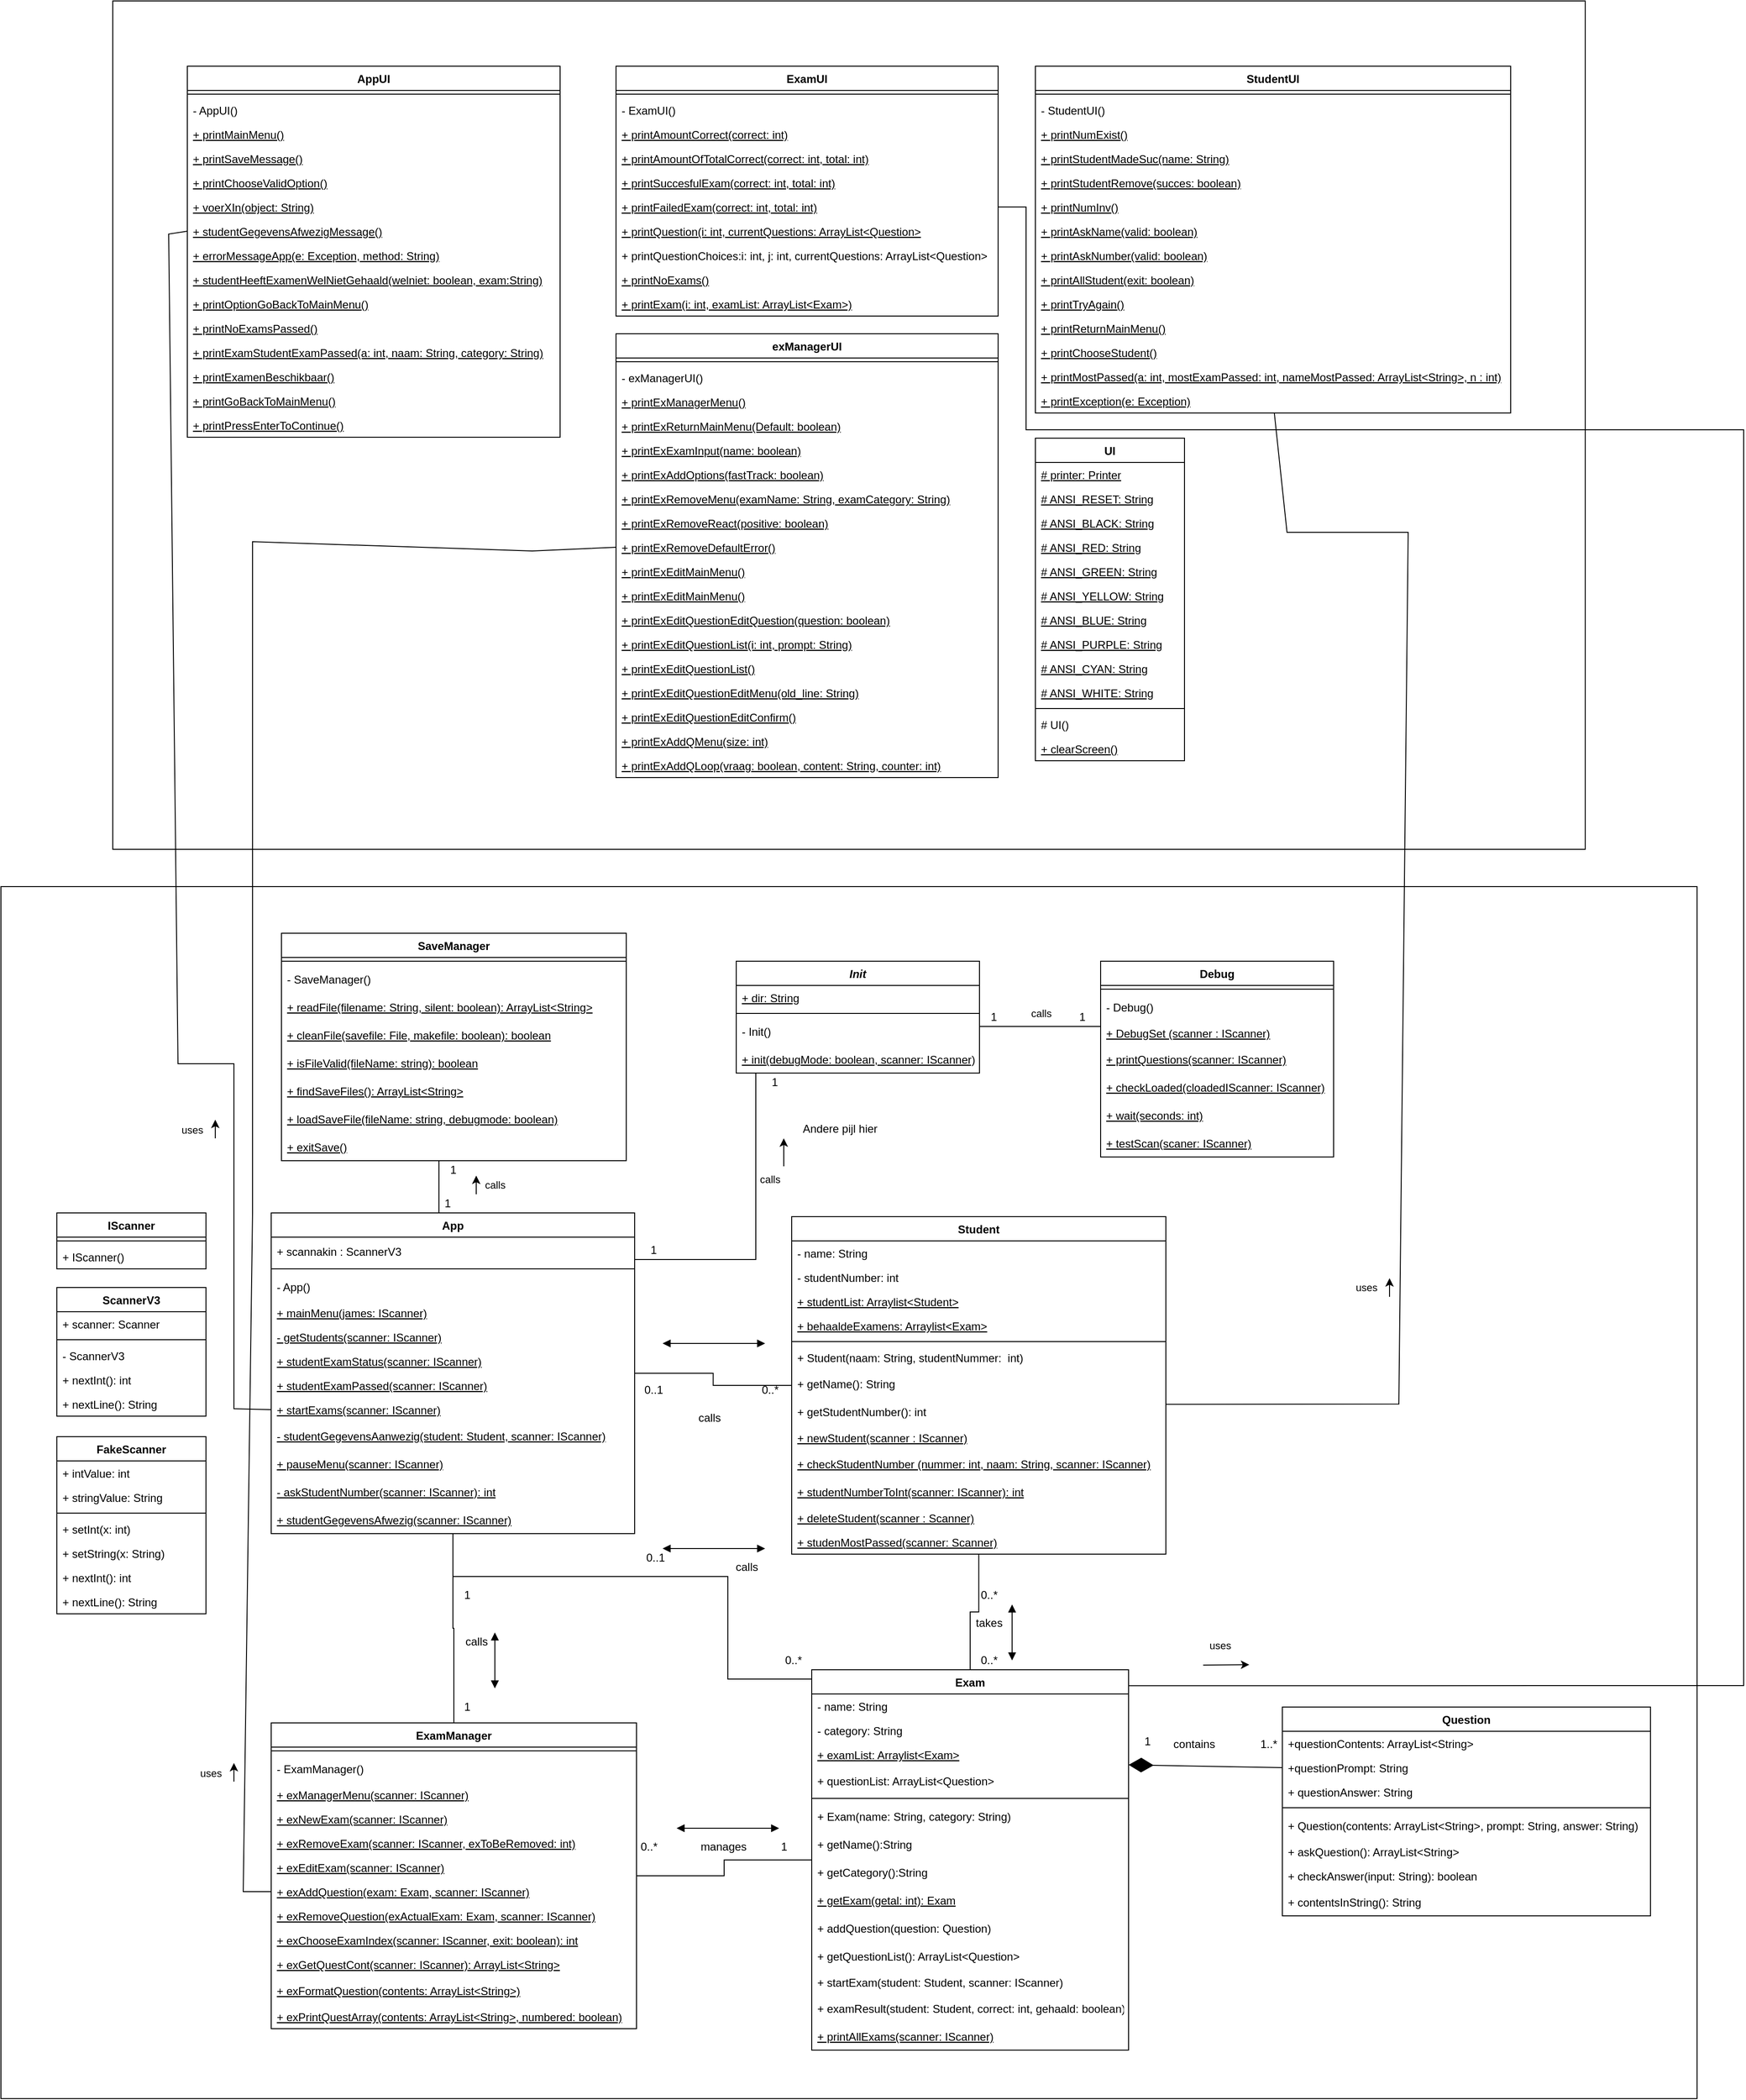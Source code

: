 <mxfile version="17.4.4" type="github">
  <diagram id="8I2CmzhelA5MCaDlNnXx" name="Page-1">
    <mxGraphModel dx="2896" dy="3095" grid="1" gridSize="10" guides="1" tooltips="1" connect="1" arrows="1" fold="1" page="1" pageScale="1" pageWidth="850" pageHeight="1100" math="0" shadow="0">
      <root>
        <mxCell id="0" />
        <mxCell id="1" parent="0" />
        <mxCell id="VGIFkakq0xqHFxN5hKP5-123" value="" style="html=1;" parent="1" vertex="1">
          <mxGeometry x="-170" y="-1320" width="1580" height="910" as="geometry" />
        </mxCell>
        <mxCell id="VGIFkakq0xqHFxN5hKP5-31" value="" style="html=1;" parent="1" vertex="1">
          <mxGeometry x="-290" y="-370" width="1820" height="1300" as="geometry" />
        </mxCell>
        <mxCell id="IUDxcDOe4H3WORA1nVKD-45" value="Student" style="swimlane;fontStyle=1;align=center;verticalAlign=top;childLayout=stackLayout;horizontal=1;startSize=26;horizontalStack=0;resizeParent=1;resizeParentMax=0;resizeLast=0;collapsible=1;marginBottom=0;" parent="1" vertex="1">
          <mxGeometry x="558.5" y="-16" width="401.5" height="362" as="geometry" />
        </mxCell>
        <mxCell id="IUDxcDOe4H3WORA1nVKD-46" value="- name: String" style="text;strokeColor=none;fillColor=none;align=left;verticalAlign=top;spacingLeft=4;spacingRight=4;overflow=hidden;rotatable=0;points=[[0,0.5],[1,0.5]];portConstraint=eastwest;" parent="IUDxcDOe4H3WORA1nVKD-45" vertex="1">
          <mxGeometry y="26" width="401.5" height="26" as="geometry" />
        </mxCell>
        <mxCell id="IUDxcDOe4H3WORA1nVKD-47" value="- studentNumber: int" style="text;strokeColor=none;fillColor=none;align=left;verticalAlign=top;spacingLeft=4;spacingRight=4;overflow=hidden;rotatable=0;points=[[0,0.5],[1,0.5]];portConstraint=eastwest;" parent="IUDxcDOe4H3WORA1nVKD-45" vertex="1">
          <mxGeometry y="52" width="401.5" height="26" as="geometry" />
        </mxCell>
        <mxCell id="OVTsEQFIvY51fF4gTyis-31" value="+ studentList: Arraylist&lt;Student&gt;" style="text;strokeColor=none;fillColor=none;align=left;verticalAlign=top;spacingLeft=4;spacingRight=4;overflow=hidden;rotatable=0;points=[[0,0.5],[1,0.5]];portConstraint=eastwest;fontStyle=4" parent="IUDxcDOe4H3WORA1nVKD-45" vertex="1">
          <mxGeometry y="78" width="401.5" height="26" as="geometry" />
        </mxCell>
        <mxCell id="IUDxcDOe4H3WORA1nVKD-92" value="+ behaaldeExamens: Arraylist&lt;Exam&gt;" style="text;strokeColor=none;fillColor=none;align=left;verticalAlign=top;spacingLeft=4;spacingRight=4;overflow=hidden;rotatable=0;points=[[0,0.5],[1,0.5]];portConstraint=eastwest;fontStyle=4" parent="IUDxcDOe4H3WORA1nVKD-45" vertex="1">
          <mxGeometry y="104" width="401.5" height="26" as="geometry" />
        </mxCell>
        <mxCell id="IUDxcDOe4H3WORA1nVKD-48" value="" style="line;strokeWidth=1;fillColor=none;align=left;verticalAlign=middle;spacingTop=-1;spacingLeft=3;spacingRight=3;rotatable=0;labelPosition=right;points=[];portConstraint=eastwest;" parent="IUDxcDOe4H3WORA1nVKD-45" vertex="1">
          <mxGeometry y="130" width="401.5" height="8" as="geometry" />
        </mxCell>
        <mxCell id="IUDxcDOe4H3WORA1nVKD-49" value="+ Student(naam: String, studentNummer:  int)" style="text;strokeColor=none;fillColor=none;align=left;verticalAlign=top;spacingLeft=4;spacingRight=4;overflow=hidden;rotatable=0;points=[[0,0.5],[1,0.5]];portConstraint=eastwest;" parent="IUDxcDOe4H3WORA1nVKD-45" vertex="1">
          <mxGeometry y="138" width="401.5" height="26" as="geometry" />
        </mxCell>
        <mxCell id="OVTsEQFIvY51fF4gTyis-33" value="+ getName(): String" style="text;strokeColor=none;fillColor=none;align=left;verticalAlign=middle;spacingLeft=4;spacingRight=4;overflow=hidden;points=[[0,0.5],[1,0.5]];portConstraint=eastwest;rotatable=0;" parent="IUDxcDOe4H3WORA1nVKD-45" vertex="1">
          <mxGeometry y="164" width="401.5" height="30" as="geometry" />
        </mxCell>
        <mxCell id="OVTsEQFIvY51fF4gTyis-32" value="+ getStudentNumber(): int" style="text;strokeColor=none;fillColor=none;align=left;verticalAlign=middle;spacingLeft=4;spacingRight=4;overflow=hidden;points=[[0,0.5],[1,0.5]];portConstraint=eastwest;rotatable=0;" parent="IUDxcDOe4H3WORA1nVKD-45" vertex="1">
          <mxGeometry y="194" width="401.5" height="30" as="geometry" />
        </mxCell>
        <mxCell id="IUDxcDOe4H3WORA1nVKD-62" value="+ newStudent(scanner : IScanner)" style="text;strokeColor=none;fillColor=none;align=left;verticalAlign=top;spacingLeft=4;spacingRight=4;overflow=hidden;rotatable=0;points=[[0,0.5],[1,0.5]];portConstraint=eastwest;fontStyle=4" parent="IUDxcDOe4H3WORA1nVKD-45" vertex="1">
          <mxGeometry y="224" width="401.5" height="26" as="geometry" />
        </mxCell>
        <mxCell id="t63DMM5R3EJgXKr6WPt3-22" value="+ checkStudentNumber (nummer: int, naam: String, scanner: IScanner)" style="text;strokeColor=none;fillColor=none;align=left;verticalAlign=middle;spacingLeft=4;spacingRight=4;overflow=hidden;points=[[0,0.5],[1,0.5]];portConstraint=eastwest;rotatable=0;fontStyle=4" parent="IUDxcDOe4H3WORA1nVKD-45" vertex="1">
          <mxGeometry y="250" width="401.5" height="30" as="geometry" />
        </mxCell>
        <mxCell id="t63DMM5R3EJgXKr6WPt3-23" value="+ studentNumberToInt(scanner: IScanner): int" style="text;strokeColor=none;fillColor=none;align=left;verticalAlign=middle;spacingLeft=4;spacingRight=4;overflow=hidden;points=[[0,0.5],[1,0.5]];portConstraint=eastwest;rotatable=0;fontStyle=4" parent="IUDxcDOe4H3WORA1nVKD-45" vertex="1">
          <mxGeometry y="280" width="401.5" height="30" as="geometry" />
        </mxCell>
        <mxCell id="IUDxcDOe4H3WORA1nVKD-63" value="+ deleteStudent(scanner : Scanner)" style="text;strokeColor=none;fillColor=none;align=left;verticalAlign=top;spacingLeft=4;spacingRight=4;overflow=hidden;rotatable=0;points=[[0,0.5],[1,0.5]];portConstraint=eastwest;fontStyle=4" parent="IUDxcDOe4H3WORA1nVKD-45" vertex="1">
          <mxGeometry y="310" width="401.5" height="26" as="geometry" />
        </mxCell>
        <mxCell id="IUDxcDOe4H3WORA1nVKD-50" value="+ studenMostPassed(scanner: Scanner)" style="text;strokeColor=none;fillColor=none;align=left;verticalAlign=top;spacingLeft=4;spacingRight=4;overflow=hidden;rotatable=0;points=[[0,0.5],[1,0.5]];portConstraint=eastwest;fontStyle=4" parent="IUDxcDOe4H3WORA1nVKD-45" vertex="1">
          <mxGeometry y="336" width="401.5" height="26" as="geometry" />
        </mxCell>
        <mxCell id="IUDxcDOe4H3WORA1nVKD-51" value="Exam" style="swimlane;fontStyle=1;align=center;verticalAlign=top;childLayout=stackLayout;horizontal=1;startSize=26;horizontalStack=0;resizeParent=1;resizeParentMax=0;resizeLast=0;collapsible=1;marginBottom=0;" parent="1" vertex="1">
          <mxGeometry x="580" y="470" width="340" height="408" as="geometry" />
        </mxCell>
        <mxCell id="IUDxcDOe4H3WORA1nVKD-52" value="- name: String" style="text;strokeColor=none;fillColor=none;align=left;verticalAlign=top;spacingLeft=4;spacingRight=4;overflow=hidden;rotatable=0;points=[[0,0.5],[1,0.5]];portConstraint=eastwest;" parent="IUDxcDOe4H3WORA1nVKD-51" vertex="1">
          <mxGeometry y="26" width="340" height="26" as="geometry" />
        </mxCell>
        <mxCell id="IUDxcDOe4H3WORA1nVKD-53" value="- category: String" style="text;strokeColor=none;fillColor=none;align=left;verticalAlign=top;spacingLeft=4;spacingRight=4;overflow=hidden;rotatable=0;points=[[0,0.5],[1,0.5]];portConstraint=eastwest;" parent="IUDxcDOe4H3WORA1nVKD-51" vertex="1">
          <mxGeometry y="52" width="340" height="26" as="geometry" />
        </mxCell>
        <mxCell id="IUDxcDOe4H3WORA1nVKD-91" value="+ examList: Arraylist&lt;Exam&gt;" style="text;strokeColor=none;fillColor=none;align=left;verticalAlign=top;spacingLeft=4;spacingRight=4;overflow=hidden;rotatable=0;points=[[0,0.5],[1,0.5]];portConstraint=eastwest;fontStyle=4" parent="IUDxcDOe4H3WORA1nVKD-51" vertex="1">
          <mxGeometry y="78" width="340" height="26" as="geometry" />
        </mxCell>
        <mxCell id="OVTsEQFIvY51fF4gTyis-37" value="+ questionList: ArrayList&lt;Question&gt;" style="text;strokeColor=none;fillColor=none;align=left;verticalAlign=middle;spacingLeft=4;spacingRight=4;overflow=hidden;points=[[0,0.5],[1,0.5]];portConstraint=eastwest;rotatable=0;" parent="IUDxcDOe4H3WORA1nVKD-51" vertex="1">
          <mxGeometry y="104" width="340" height="30" as="geometry" />
        </mxCell>
        <mxCell id="IUDxcDOe4H3WORA1nVKD-54" value="" style="line;strokeWidth=1;fillColor=none;align=left;verticalAlign=middle;spacingTop=-1;spacingLeft=3;spacingRight=3;rotatable=0;labelPosition=right;points=[];portConstraint=eastwest;" parent="IUDxcDOe4H3WORA1nVKD-51" vertex="1">
          <mxGeometry y="134" width="340" height="8" as="geometry" />
        </mxCell>
        <mxCell id="OVTsEQFIvY51fF4gTyis-40" value="+ Exam(name: String, category: String)" style="text;strokeColor=none;fillColor=none;align=left;verticalAlign=middle;spacingLeft=4;spacingRight=4;overflow=hidden;points=[[0,0.5],[1,0.5]];portConstraint=eastwest;rotatable=0;" parent="IUDxcDOe4H3WORA1nVKD-51" vertex="1">
          <mxGeometry y="142" width="340" height="30" as="geometry" />
        </mxCell>
        <mxCell id="OVTsEQFIvY51fF4gTyis-41" value="+ getName():String" style="text;strokeColor=none;fillColor=none;align=left;verticalAlign=middle;spacingLeft=4;spacingRight=4;overflow=hidden;points=[[0,0.5],[1,0.5]];portConstraint=eastwest;rotatable=0;" parent="IUDxcDOe4H3WORA1nVKD-51" vertex="1">
          <mxGeometry y="172" width="340" height="30" as="geometry" />
        </mxCell>
        <mxCell id="OVTsEQFIvY51fF4gTyis-42" value="+ getCategory():String" style="text;strokeColor=none;fillColor=none;align=left;verticalAlign=middle;spacingLeft=4;spacingRight=4;overflow=hidden;points=[[0,0.5],[1,0.5]];portConstraint=eastwest;rotatable=0;" parent="IUDxcDOe4H3WORA1nVKD-51" vertex="1">
          <mxGeometry y="202" width="340" height="30" as="geometry" />
        </mxCell>
        <mxCell id="wdkMRcKlB4A3LhLKudHC-2" value="+ getExam(getal: int): Exam" style="text;strokeColor=none;fillColor=none;align=left;verticalAlign=middle;spacingLeft=4;spacingRight=4;overflow=hidden;points=[[0,0.5],[1,0.5]];portConstraint=eastwest;rotatable=0;fontStyle=4" parent="IUDxcDOe4H3WORA1nVKD-51" vertex="1">
          <mxGeometry y="232" width="340" height="30" as="geometry" />
        </mxCell>
        <mxCell id="wdkMRcKlB4A3LhLKudHC-3" value="+ addQuestion(question: Question)" style="text;strokeColor=none;fillColor=none;align=left;verticalAlign=middle;spacingLeft=4;spacingRight=4;overflow=hidden;points=[[0,0.5],[1,0.5]];portConstraint=eastwest;rotatable=0;" parent="IUDxcDOe4H3WORA1nVKD-51" vertex="1">
          <mxGeometry y="262" width="340" height="30" as="geometry" />
        </mxCell>
        <mxCell id="wdkMRcKlB4A3LhLKudHC-4" value="+ getQuestionList(): ArrayList&lt;Question&gt;" style="text;strokeColor=none;fillColor=none;align=left;verticalAlign=middle;spacingLeft=4;spacingRight=4;overflow=hidden;points=[[0,0.5],[1,0.5]];portConstraint=eastwest;rotatable=0;" parent="IUDxcDOe4H3WORA1nVKD-51" vertex="1">
          <mxGeometry y="292" width="340" height="30" as="geometry" />
        </mxCell>
        <mxCell id="IUDxcDOe4H3WORA1nVKD-55" value="+ startExam(student: Student, scanner: IScanner)" style="text;strokeColor=none;fillColor=none;align=left;verticalAlign=top;spacingLeft=4;spacingRight=4;overflow=hidden;rotatable=0;points=[[0,0.5],[1,0.5]];portConstraint=eastwest;" parent="IUDxcDOe4H3WORA1nVKD-51" vertex="1">
          <mxGeometry y="322" width="340" height="26" as="geometry" />
        </mxCell>
        <mxCell id="t63DMM5R3EJgXKr6WPt3-9" value="+ examResult(student: Student, correct: int, gehaald: boolean)" style="text;strokeColor=none;fillColor=none;align=left;verticalAlign=middle;spacingLeft=4;spacingRight=4;overflow=hidden;points=[[0,0.5],[1,0.5]];portConstraint=eastwest;rotatable=0;" parent="IUDxcDOe4H3WORA1nVKD-51" vertex="1">
          <mxGeometry y="348" width="340" height="30" as="geometry" />
        </mxCell>
        <mxCell id="t63DMM5R3EJgXKr6WPt3-10" value="+ printAllExams(scanner: IScanner)" style="text;strokeColor=none;fillColor=none;align=left;verticalAlign=middle;spacingLeft=4;spacingRight=4;overflow=hidden;points=[[0,0.5],[1,0.5]];portConstraint=eastwest;rotatable=0;fontStyle=4" parent="IUDxcDOe4H3WORA1nVKD-51" vertex="1">
          <mxGeometry y="378" width="340" height="30" as="geometry" />
        </mxCell>
        <mxCell id="IUDxcDOe4H3WORA1nVKD-57" value="App" style="swimlane;fontStyle=1;align=center;verticalAlign=top;childLayout=stackLayout;horizontal=1;startSize=26;horizontalStack=0;resizeParent=1;resizeParentMax=0;resizeLast=0;collapsible=1;marginBottom=0;" parent="1" vertex="1">
          <mxGeometry y="-20" width="390" height="344" as="geometry" />
        </mxCell>
        <mxCell id="g0ov7ipaIOcTevVOXK-h-1" value="+ scannakin : ScannerV3" style="text;strokeColor=none;fillColor=none;align=left;verticalAlign=middle;spacingLeft=4;spacingRight=4;overflow=hidden;points=[[0,0.5],[1,0.5]];portConstraint=eastwest;rotatable=0;" parent="IUDxcDOe4H3WORA1nVKD-57" vertex="1">
          <mxGeometry y="26" width="390" height="30" as="geometry" />
        </mxCell>
        <mxCell id="IUDxcDOe4H3WORA1nVKD-58" value="" style="line;strokeWidth=1;fillColor=none;align=left;verticalAlign=middle;spacingTop=-1;spacingLeft=3;spacingRight=3;rotatable=0;labelPosition=right;points=[];portConstraint=eastwest;" parent="IUDxcDOe4H3WORA1nVKD-57" vertex="1">
          <mxGeometry y="56" width="390" height="8" as="geometry" />
        </mxCell>
        <mxCell id="VGIFkakq0xqHFxN5hKP5-3" value="- App()" style="text;strokeColor=none;fillColor=none;align=left;verticalAlign=middle;spacingLeft=4;spacingRight=4;overflow=hidden;points=[[0,0.5],[1,0.5]];portConstraint=eastwest;rotatable=0;" parent="IUDxcDOe4H3WORA1nVKD-57" vertex="1">
          <mxGeometry y="64" width="390" height="30" as="geometry" />
        </mxCell>
        <mxCell id="IUDxcDOe4H3WORA1nVKD-59" value="+ mainMenu(james: IScanner)" style="text;strokeColor=none;fillColor=none;align=left;verticalAlign=top;spacingLeft=4;spacingRight=4;overflow=hidden;rotatable=0;points=[[0,0.5],[1,0.5]];portConstraint=eastwest;fontStyle=4" parent="IUDxcDOe4H3WORA1nVKD-57" vertex="1">
          <mxGeometry y="94" width="390" height="26" as="geometry" />
        </mxCell>
        <mxCell id="IUDxcDOe4H3WORA1nVKD-61" value="- getStudents(scanner: IScanner)" style="text;strokeColor=none;fillColor=none;align=left;verticalAlign=top;spacingLeft=4;spacingRight=4;overflow=hidden;rotatable=0;points=[[0,0.5],[1,0.5]];portConstraint=eastwest;fontStyle=4" parent="IUDxcDOe4H3WORA1nVKD-57" vertex="1">
          <mxGeometry y="120" width="390" height="26" as="geometry" />
        </mxCell>
        <mxCell id="IUDxcDOe4H3WORA1nVKD-65" value="+ studentExamStatus(scanner: IScanner)" style="text;strokeColor=none;fillColor=none;align=left;verticalAlign=top;spacingLeft=4;spacingRight=4;overflow=hidden;rotatable=0;points=[[0,0.5],[1,0.5]];portConstraint=eastwest;fontStyle=4" parent="IUDxcDOe4H3WORA1nVKD-57" vertex="1">
          <mxGeometry y="146" width="390" height="26" as="geometry" />
        </mxCell>
        <mxCell id="IUDxcDOe4H3WORA1nVKD-66" value="+ studentExamPassed(scanner: IScanner)" style="text;strokeColor=none;fillColor=none;align=left;verticalAlign=top;spacingLeft=4;spacingRight=4;overflow=hidden;rotatable=0;points=[[0,0.5],[1,0.5]];portConstraint=eastwest;fontStyle=4" parent="IUDxcDOe4H3WORA1nVKD-57" vertex="1">
          <mxGeometry y="172" width="390" height="26" as="geometry" />
        </mxCell>
        <mxCell id="IUDxcDOe4H3WORA1nVKD-64" value="+ startExams(scanner: IScanner)" style="text;strokeColor=none;fillColor=none;align=left;verticalAlign=top;spacingLeft=4;spacingRight=4;overflow=hidden;rotatable=0;points=[[0,0.5],[1,0.5]];portConstraint=eastwest;fontStyle=4" parent="IUDxcDOe4H3WORA1nVKD-57" vertex="1">
          <mxGeometry y="198" width="390" height="26" as="geometry" />
        </mxCell>
        <mxCell id="OVTsEQFIvY51fF4gTyis-30" value="- studentGegevensAanwezig(student: Student, scanner: IScanner)" style="text;strokeColor=none;fillColor=none;align=left;verticalAlign=middle;spacingLeft=4;spacingRight=4;overflow=hidden;points=[[0,0.5],[1,0.5]];portConstraint=eastwest;rotatable=0;fontStyle=4" parent="IUDxcDOe4H3WORA1nVKD-57" vertex="1">
          <mxGeometry y="224" width="390" height="30" as="geometry" />
        </mxCell>
        <mxCell id="wdkMRcKlB4A3LhLKudHC-1" value="+ pauseMenu(scanner: IScanner)" style="text;strokeColor=none;fillColor=none;align=left;verticalAlign=middle;spacingLeft=4;spacingRight=4;overflow=hidden;points=[[0,0.5],[1,0.5]];portConstraint=eastwest;rotatable=0;fontStyle=4" parent="IUDxcDOe4H3WORA1nVKD-57" vertex="1">
          <mxGeometry y="254" width="390" height="30" as="geometry" />
        </mxCell>
        <mxCell id="t63DMM5R3EJgXKr6WPt3-7" value="- askStudentNumber(scanner: IScanner): int" style="text;strokeColor=none;fillColor=none;align=left;verticalAlign=middle;spacingLeft=4;spacingRight=4;overflow=hidden;points=[[0,0.5],[1,0.5]];portConstraint=eastwest;rotatable=0;fontStyle=4" parent="IUDxcDOe4H3WORA1nVKD-57" vertex="1">
          <mxGeometry y="284" width="390" height="30" as="geometry" />
        </mxCell>
        <mxCell id="t63DMM5R3EJgXKr6WPt3-8" value="+ studentGegevensAfwezig(scanner: IScanner)" style="text;strokeColor=none;fillColor=none;align=left;verticalAlign=middle;spacingLeft=4;spacingRight=4;overflow=hidden;points=[[0,0.5],[1,0.5]];portConstraint=eastwest;rotatable=0;fontStyle=4" parent="IUDxcDOe4H3WORA1nVKD-57" vertex="1">
          <mxGeometry y="314" width="390" height="30" as="geometry" />
        </mxCell>
        <mxCell id="IUDxcDOe4H3WORA1nVKD-68" value="Question" style="swimlane;fontStyle=1;align=center;verticalAlign=top;childLayout=stackLayout;horizontal=1;startSize=26;horizontalStack=0;resizeParent=1;resizeParentMax=0;resizeLast=0;collapsible=1;marginBottom=0;" parent="1" vertex="1">
          <mxGeometry x="1085" y="510" width="395" height="224" as="geometry" />
        </mxCell>
        <mxCell id="OVTsEQFIvY51fF4gTyis-34" value="+questionContents: ArrayList&lt;String&gt;" style="text;strokeColor=none;fillColor=none;align=left;verticalAlign=top;spacingLeft=4;spacingRight=4;overflow=hidden;rotatable=0;points=[[0,0.5],[1,0.5]];portConstraint=eastwest;" parent="IUDxcDOe4H3WORA1nVKD-68" vertex="1">
          <mxGeometry y="26" width="395" height="26" as="geometry" />
        </mxCell>
        <mxCell id="TGH6b3mpJaEDLgJUW0cQ-15" value="+questionPrompt: String" style="text;strokeColor=none;fillColor=none;align=left;verticalAlign=top;spacingLeft=4;spacingRight=4;overflow=hidden;rotatable=0;points=[[0,0.5],[1,0.5]];portConstraint=eastwest;" parent="IUDxcDOe4H3WORA1nVKD-68" vertex="1">
          <mxGeometry y="52" width="395" height="26" as="geometry" />
        </mxCell>
        <mxCell id="VGIFkakq0xqHFxN5hKP5-12" value="+ questionAnswer: String" style="text;strokeColor=none;fillColor=none;align=left;verticalAlign=top;spacingLeft=4;spacingRight=4;overflow=hidden;rotatable=0;points=[[0,0.5],[1,0.5]];portConstraint=eastwest;" parent="IUDxcDOe4H3WORA1nVKD-68" vertex="1">
          <mxGeometry y="78" width="395" height="26" as="geometry" />
        </mxCell>
        <mxCell id="IUDxcDOe4H3WORA1nVKD-70" value="" style="line;strokeWidth=1;fillColor=none;align=left;verticalAlign=middle;spacingTop=-1;spacingLeft=3;spacingRight=3;rotatable=0;labelPosition=right;points=[];portConstraint=eastwest;" parent="IUDxcDOe4H3WORA1nVKD-68" vertex="1">
          <mxGeometry y="104" width="395" height="8" as="geometry" />
        </mxCell>
        <mxCell id="OVTsEQFIvY51fF4gTyis-35" value="+ Question(contents: ArrayList&lt;String&gt;, prompt: String, answer: String)" style="text;strokeColor=none;fillColor=none;align=left;verticalAlign=middle;spacingLeft=4;spacingRight=4;overflow=hidden;points=[[0,0.5],[1,0.5]];portConstraint=eastwest;rotatable=0;" parent="IUDxcDOe4H3WORA1nVKD-68" vertex="1">
          <mxGeometry y="112" width="395" height="30" as="geometry" />
        </mxCell>
        <mxCell id="IUDxcDOe4H3WORA1nVKD-71" value="+ askQuestion(): ArrayList&lt;String&gt;" style="text;strokeColor=none;fillColor=none;align=left;verticalAlign=top;spacingLeft=4;spacingRight=4;overflow=hidden;rotatable=0;points=[[0,0.5],[1,0.5]];portConstraint=eastwest;" parent="IUDxcDOe4H3WORA1nVKD-68" vertex="1">
          <mxGeometry y="142" width="395" height="26" as="geometry" />
        </mxCell>
        <mxCell id="IUDxcDOe4H3WORA1nVKD-72" value="+ checkAnswer(input: String): boolean" style="text;strokeColor=none;fillColor=none;align=left;verticalAlign=top;spacingLeft=4;spacingRight=4;overflow=hidden;rotatable=0;points=[[0,0.5],[1,0.5]];portConstraint=eastwest;" parent="IUDxcDOe4H3WORA1nVKD-68" vertex="1">
          <mxGeometry y="168" width="395" height="26" as="geometry" />
        </mxCell>
        <mxCell id="AXEN0CSOGZSYDrK3y6RF-20" value="+ contentsInString(): String" style="text;strokeColor=none;fillColor=none;align=left;verticalAlign=middle;spacingLeft=4;spacingRight=4;overflow=hidden;points=[[0,0.5],[1,0.5]];portConstraint=eastwest;rotatable=0;" parent="IUDxcDOe4H3WORA1nVKD-68" vertex="1">
          <mxGeometry y="194" width="395" height="30" as="geometry" />
        </mxCell>
        <mxCell id="OVTsEQFIvY51fF4gTyis-11" value="SaveManager" style="swimlane;fontStyle=1;align=center;verticalAlign=top;childLayout=stackLayout;horizontal=1;startSize=26;horizontalStack=0;resizeParent=1;resizeParentMax=0;resizeLast=0;collapsible=1;marginBottom=0;" parent="1" vertex="1">
          <mxGeometry x="11" y="-320" width="370" height="244" as="geometry" />
        </mxCell>
        <mxCell id="OVTsEQFIvY51fF4gTyis-13" value="" style="line;strokeWidth=1;fillColor=none;align=left;verticalAlign=middle;spacingTop=-1;spacingLeft=3;spacingRight=3;rotatable=0;labelPosition=right;points=[];portConstraint=eastwest;" parent="OVTsEQFIvY51fF4gTyis-11" vertex="1">
          <mxGeometry y="26" width="370" height="8" as="geometry" />
        </mxCell>
        <mxCell id="mnI4cKnaA1jsV2370rRQ-1" value="- SaveManager()" style="text;strokeColor=none;fillColor=none;align=left;verticalAlign=middle;spacingLeft=4;spacingRight=4;overflow=hidden;points=[[0,0.5],[1,0.5]];portConstraint=eastwest;rotatable=0;" parent="OVTsEQFIvY51fF4gTyis-11" vertex="1">
          <mxGeometry y="34" width="370" height="30" as="geometry" />
        </mxCell>
        <mxCell id="AXEN0CSOGZSYDrK3y6RF-21" value="+ readFile(filename: String, silent: boolean): ArrayList&lt;String&gt;" style="text;strokeColor=none;fillColor=none;align=left;verticalAlign=middle;spacingLeft=4;spacingRight=4;overflow=hidden;points=[[0,0.5],[1,0.5]];portConstraint=eastwest;rotatable=0;fontStyle=4" parent="OVTsEQFIvY51fF4gTyis-11" vertex="1">
          <mxGeometry y="64" width="370" height="30" as="geometry" />
        </mxCell>
        <mxCell id="OVTsEQFIvY51fF4gTyis-21" value="+ cleanFile(savefile: File, makefile: boolean): boolean" style="text;strokeColor=none;fillColor=none;align=left;verticalAlign=middle;spacingLeft=4;spacingRight=4;overflow=hidden;points=[[0,0.5],[1,0.5]];portConstraint=eastwest;rotatable=0;fontStyle=4" parent="OVTsEQFIvY51fF4gTyis-11" vertex="1">
          <mxGeometry y="94" width="370" height="30" as="geometry" />
        </mxCell>
        <mxCell id="AXEN0CSOGZSYDrK3y6RF-22" value="+ isFileValid(fileName: string): boolean" style="text;strokeColor=none;fillColor=none;align=left;verticalAlign=middle;spacingLeft=4;spacingRight=4;overflow=hidden;points=[[0,0.5],[1,0.5]];portConstraint=eastwest;rotatable=0;fontStyle=4" parent="OVTsEQFIvY51fF4gTyis-11" vertex="1">
          <mxGeometry y="124" width="370" height="30" as="geometry" />
        </mxCell>
        <mxCell id="AXEN0CSOGZSYDrK3y6RF-23" value="+ findSaveFiles(): ArrayList&lt;String&gt;" style="text;strokeColor=none;fillColor=none;align=left;verticalAlign=middle;spacingLeft=4;spacingRight=4;overflow=hidden;points=[[0,0.5],[1,0.5]];portConstraint=eastwest;rotatable=0;fontStyle=4" parent="OVTsEQFIvY51fF4gTyis-11" vertex="1">
          <mxGeometry y="154" width="370" height="30" as="geometry" />
        </mxCell>
        <mxCell id="AXEN0CSOGZSYDrK3y6RF-24" value="+ loadSaveFile(fileName: string, debugmode: boolean)" style="text;strokeColor=none;fillColor=none;align=left;verticalAlign=middle;spacingLeft=4;spacingRight=4;overflow=hidden;points=[[0,0.5],[1,0.5]];portConstraint=eastwest;rotatable=0;fontStyle=4" parent="OVTsEQFIvY51fF4gTyis-11" vertex="1">
          <mxGeometry y="184" width="370" height="30" as="geometry" />
        </mxCell>
        <mxCell id="AXEN0CSOGZSYDrK3y6RF-27" value="+ exitSave()" style="text;strokeColor=none;fillColor=none;align=left;verticalAlign=middle;spacingLeft=4;spacingRight=4;overflow=hidden;points=[[0,0.5],[1,0.5]];portConstraint=eastwest;rotatable=0;fontStyle=4" parent="OVTsEQFIvY51fF4gTyis-11" vertex="1">
          <mxGeometry y="214" width="370" height="30" as="geometry" />
        </mxCell>
        <mxCell id="AXEN0CSOGZSYDrK3y6RF-7" value="Init" style="swimlane;fontStyle=3;align=center;verticalAlign=top;childLayout=stackLayout;horizontal=1;startSize=26;horizontalStack=0;resizeParent=1;resizeParentMax=0;resizeLast=0;collapsible=1;marginBottom=0;" parent="1" vertex="1">
          <mxGeometry x="499" y="-290" width="261" height="120" as="geometry" />
        </mxCell>
        <mxCell id="AXEN0CSOGZSYDrK3y6RF-8" value="+ dir: String" style="text;strokeColor=none;fillColor=none;align=left;verticalAlign=top;spacingLeft=4;spacingRight=4;overflow=hidden;rotatable=0;points=[[0,0.5],[1,0.5]];portConstraint=eastwest;fontStyle=4" parent="AXEN0CSOGZSYDrK3y6RF-7" vertex="1">
          <mxGeometry y="26" width="261" height="26" as="geometry" />
        </mxCell>
        <mxCell id="AXEN0CSOGZSYDrK3y6RF-10" value="" style="line;strokeWidth=1;fillColor=none;align=left;verticalAlign=middle;spacingTop=-1;spacingLeft=3;spacingRight=3;rotatable=0;labelPosition=right;points=[];portConstraint=eastwest;" parent="AXEN0CSOGZSYDrK3y6RF-7" vertex="1">
          <mxGeometry y="52" width="261" height="8" as="geometry" />
        </mxCell>
        <mxCell id="VGIFkakq0xqHFxN5hKP5-6" value="- Init()" style="text;strokeColor=none;fillColor=none;align=left;verticalAlign=middle;spacingLeft=4;spacingRight=4;overflow=hidden;points=[[0,0.5],[1,0.5]];portConstraint=eastwest;rotatable=0;" parent="AXEN0CSOGZSYDrK3y6RF-7" vertex="1">
          <mxGeometry y="60" width="261" height="30" as="geometry" />
        </mxCell>
        <mxCell id="AXEN0CSOGZSYDrK3y6RF-11" value="+ init(debugMode: boolean, scanner: IScanner)" style="text;strokeColor=none;fillColor=none;align=left;verticalAlign=middle;spacingLeft=4;spacingRight=4;overflow=hidden;points=[[0,0.5],[1,0.5]];portConstraint=eastwest;rotatable=0;fontStyle=4" parent="AXEN0CSOGZSYDrK3y6RF-7" vertex="1">
          <mxGeometry y="90" width="261" height="30" as="geometry" />
        </mxCell>
        <mxCell id="t63DMM5R3EJgXKr6WPt3-1" value="Debug" style="swimlane;fontStyle=1;align=center;verticalAlign=top;childLayout=stackLayout;horizontal=1;startSize=26;horizontalStack=0;resizeParent=1;resizeParentMax=0;resizeLast=0;collapsible=1;marginBottom=0;" parent="1" vertex="1">
          <mxGeometry x="890" y="-290" width="250" height="210" as="geometry" />
        </mxCell>
        <mxCell id="t63DMM5R3EJgXKr6WPt3-3" value="" style="line;strokeWidth=1;fillColor=none;align=left;verticalAlign=middle;spacingTop=-1;spacingLeft=3;spacingRight=3;rotatable=0;labelPosition=right;points=[];portConstraint=eastwest;" parent="t63DMM5R3EJgXKr6WPt3-1" vertex="1">
          <mxGeometry y="26" width="250" height="8" as="geometry" />
        </mxCell>
        <mxCell id="VGIFkakq0xqHFxN5hKP5-2" value="- Debug()" style="text;strokeColor=none;fillColor=none;align=left;verticalAlign=middle;spacingLeft=4;spacingRight=4;overflow=hidden;points=[[0,0.5],[1,0.5]];portConstraint=eastwest;rotatable=0;" parent="t63DMM5R3EJgXKr6WPt3-1" vertex="1">
          <mxGeometry y="34" width="250" height="30" as="geometry" />
        </mxCell>
        <mxCell id="t63DMM5R3EJgXKr6WPt3-4" value="+ DebugSet (scanner : IScanner)" style="text;strokeColor=none;fillColor=none;align=left;verticalAlign=top;spacingLeft=4;spacingRight=4;overflow=hidden;rotatable=0;points=[[0,0.5],[1,0.5]];portConstraint=eastwest;fontStyle=4" parent="t63DMM5R3EJgXKr6WPt3-1" vertex="1">
          <mxGeometry y="64" width="250" height="26" as="geometry" />
        </mxCell>
        <mxCell id="t63DMM5R3EJgXKr6WPt3-5" value="+ printQuestions(scanner: IScanner)" style="text;strokeColor=none;fillColor=none;align=left;verticalAlign=middle;spacingLeft=4;spacingRight=4;overflow=hidden;points=[[0,0.5],[1,0.5]];portConstraint=eastwest;rotatable=0;fontStyle=4" parent="t63DMM5R3EJgXKr6WPt3-1" vertex="1">
          <mxGeometry y="90" width="250" height="30" as="geometry" />
        </mxCell>
        <mxCell id="t63DMM5R3EJgXKr6WPt3-6" value="+ checkLoaded(cloadedIScanner: IScanner)" style="text;strokeColor=none;fillColor=none;align=left;verticalAlign=middle;spacingLeft=4;spacingRight=4;overflow=hidden;points=[[0,0.5],[1,0.5]];portConstraint=eastwest;rotatable=0;fontStyle=4" parent="t63DMM5R3EJgXKr6WPt3-1" vertex="1">
          <mxGeometry y="120" width="250" height="30" as="geometry" />
        </mxCell>
        <mxCell id="TGH6b3mpJaEDLgJUW0cQ-3" value="+ wait(seconds: int)" style="text;strokeColor=none;fillColor=none;align=left;verticalAlign=middle;spacingLeft=4;spacingRight=4;overflow=hidden;points=[[0,0.5],[1,0.5]];portConstraint=eastwest;rotatable=0;fontStyle=4" parent="t63DMM5R3EJgXKr6WPt3-1" vertex="1">
          <mxGeometry y="150" width="250" height="30" as="geometry" />
        </mxCell>
        <mxCell id="VGIFkakq0xqHFxN5hKP5-1" value="+ testScan(scaner: IScanner)" style="text;strokeColor=none;fillColor=none;align=left;verticalAlign=middle;spacingLeft=4;spacingRight=4;overflow=hidden;points=[[0,0.5],[1,0.5]];portConstraint=eastwest;rotatable=0;fontStyle=4" parent="t63DMM5R3EJgXKr6WPt3-1" vertex="1">
          <mxGeometry y="180" width="250" height="30" as="geometry" />
        </mxCell>
        <mxCell id="t63DMM5R3EJgXKr6WPt3-13" value="ExamManager" style="swimlane;fontStyle=1;align=center;verticalAlign=top;childLayout=stackLayout;horizontal=1;startSize=26;horizontalStack=0;resizeParent=1;resizeParentMax=0;resizeLast=0;collapsible=1;marginBottom=0;" parent="1" vertex="1">
          <mxGeometry y="527" width="392" height="328" as="geometry" />
        </mxCell>
        <mxCell id="t63DMM5R3EJgXKr6WPt3-15" value="" style="line;strokeWidth=1;fillColor=none;align=left;verticalAlign=middle;spacingTop=-1;spacingLeft=3;spacingRight=3;rotatable=0;labelPosition=right;points=[];portConstraint=eastwest;" parent="t63DMM5R3EJgXKr6WPt3-13" vertex="1">
          <mxGeometry y="26" width="392" height="8" as="geometry" />
        </mxCell>
        <mxCell id="VGIFkakq0xqHFxN5hKP5-4" value="- ExamManager()" style="text;strokeColor=none;fillColor=none;align=left;verticalAlign=middle;spacingLeft=4;spacingRight=4;overflow=hidden;points=[[0,0.5],[1,0.5]];portConstraint=eastwest;rotatable=0;" parent="t63DMM5R3EJgXKr6WPt3-13" vertex="1">
          <mxGeometry y="34" width="392" height="30" as="geometry" />
        </mxCell>
        <mxCell id="t63DMM5R3EJgXKr6WPt3-16" value="+ exManagerMenu(scanner: IScanner)" style="text;strokeColor=none;fillColor=none;align=left;verticalAlign=top;spacingLeft=4;spacingRight=4;overflow=hidden;rotatable=0;points=[[0,0.5],[1,0.5]];portConstraint=eastwest;fontStyle=4" parent="t63DMM5R3EJgXKr6WPt3-13" vertex="1">
          <mxGeometry y="64" width="392" height="26" as="geometry" />
        </mxCell>
        <mxCell id="TGH6b3mpJaEDLgJUW0cQ-6" value="+ exNewExam(scanner: IScanner)" style="text;strokeColor=none;fillColor=none;align=left;verticalAlign=top;spacingLeft=4;spacingRight=4;overflow=hidden;rotatable=0;points=[[0,0.5],[1,0.5]];portConstraint=eastwest;fontStyle=4" parent="t63DMM5R3EJgXKr6WPt3-13" vertex="1">
          <mxGeometry y="90" width="392" height="26" as="geometry" />
        </mxCell>
        <mxCell id="TGH6b3mpJaEDLgJUW0cQ-7" value="+ exRemoveExam(scanner: IScanner, exToBeRemoved: int)" style="text;strokeColor=none;fillColor=none;align=left;verticalAlign=top;spacingLeft=4;spacingRight=4;overflow=hidden;rotatable=0;points=[[0,0.5],[1,0.5]];portConstraint=eastwest;fontStyle=4" parent="t63DMM5R3EJgXKr6WPt3-13" vertex="1">
          <mxGeometry y="116" width="392" height="26" as="geometry" />
        </mxCell>
        <mxCell id="TGH6b3mpJaEDLgJUW0cQ-8" value="+ exEditExam(scanner: IScanner)" style="text;strokeColor=none;fillColor=none;align=left;verticalAlign=top;spacingLeft=4;spacingRight=4;overflow=hidden;rotatable=0;points=[[0,0.5],[1,0.5]];portConstraint=eastwest;fontStyle=4" parent="t63DMM5R3EJgXKr6WPt3-13" vertex="1">
          <mxGeometry y="142" width="392" height="26" as="geometry" />
        </mxCell>
        <mxCell id="TGH6b3mpJaEDLgJUW0cQ-9" value="+ exAddQuestion(exam: Exam, scanner: IScanner)" style="text;strokeColor=none;fillColor=none;align=left;verticalAlign=top;spacingLeft=4;spacingRight=4;overflow=hidden;rotatable=0;points=[[0,0.5],[1,0.5]];portConstraint=eastwest;fontStyle=4" parent="t63DMM5R3EJgXKr6WPt3-13" vertex="1">
          <mxGeometry y="168" width="392" height="26" as="geometry" />
        </mxCell>
        <mxCell id="TGH6b3mpJaEDLgJUW0cQ-10" value="+ exRemoveQuestion(exActualExam: Exam, scanner: IScanner)" style="text;strokeColor=none;fillColor=none;align=left;verticalAlign=top;spacingLeft=4;spacingRight=4;overflow=hidden;rotatable=0;points=[[0,0.5],[1,0.5]];portConstraint=eastwest;fontStyle=4" parent="t63DMM5R3EJgXKr6WPt3-13" vertex="1">
          <mxGeometry y="194" width="392" height="26" as="geometry" />
        </mxCell>
        <mxCell id="TGH6b3mpJaEDLgJUW0cQ-12" value="+ exChooseExamIndex(scanner: IScanner, exit: boolean): int" style="text;strokeColor=none;fillColor=none;align=left;verticalAlign=top;spacingLeft=4;spacingRight=4;overflow=hidden;rotatable=0;points=[[0,0.5],[1,0.5]];portConstraint=eastwest;fontStyle=4" parent="t63DMM5R3EJgXKr6WPt3-13" vertex="1">
          <mxGeometry y="220" width="392" height="26" as="geometry" />
        </mxCell>
        <mxCell id="TGH6b3mpJaEDLgJUW0cQ-13" value="+ exGetQuestCont(scanner: IScanner): ArrayList&lt;String&gt;" style="text;strokeColor=none;fillColor=none;align=left;verticalAlign=top;spacingLeft=4;spacingRight=4;overflow=hidden;rotatable=0;points=[[0,0.5],[1,0.5]];portConstraint=eastwest;fontStyle=4" parent="t63DMM5R3EJgXKr6WPt3-13" vertex="1">
          <mxGeometry y="246" width="392" height="26" as="geometry" />
        </mxCell>
        <mxCell id="VGIFkakq0xqHFxN5hKP5-5" value="+ exFormatQuestion(contents: ArrayList&lt;String&gt;)" style="text;strokeColor=none;fillColor=none;align=left;verticalAlign=middle;spacingLeft=4;spacingRight=4;overflow=hidden;points=[[0,0.5],[1,0.5]];portConstraint=eastwest;rotatable=0;fontStyle=4" parent="t63DMM5R3EJgXKr6WPt3-13" vertex="1">
          <mxGeometry y="272" width="392" height="30" as="geometry" />
        </mxCell>
        <mxCell id="TGH6b3mpJaEDLgJUW0cQ-14" value="+ exPrintQuestArray(contents: ArrayList&lt;String&gt;, numbered: boolean)" style="text;strokeColor=none;fillColor=none;align=left;verticalAlign=top;spacingLeft=4;spacingRight=4;overflow=hidden;rotatable=0;points=[[0,0.5],[1,0.5]];portConstraint=eastwest;fontStyle=4" parent="t63DMM5R3EJgXKr6WPt3-13" vertex="1">
          <mxGeometry y="302" width="392" height="26" as="geometry" />
        </mxCell>
        <mxCell id="TGH6b3mpJaEDLgJUW0cQ-16" value="" style="endArrow=diamondThin;endFill=1;endSize=24;html=1;rounded=0;entryX=1;entryY=0.25;entryDx=0;entryDy=0;exitX=0;exitY=0.5;exitDx=0;exitDy=0;" parent="1" source="TGH6b3mpJaEDLgJUW0cQ-15" target="IUDxcDOe4H3WORA1nVKD-51" edge="1">
          <mxGeometry width="160" relative="1" as="geometry">
            <mxPoint x="1050" y="592" as="sourcePoint" />
            <mxPoint x="760" y="480" as="targetPoint" />
          </mxGeometry>
        </mxCell>
        <mxCell id="TGH6b3mpJaEDLgJUW0cQ-17" value="contains" style="text;html=1;align=center;verticalAlign=middle;resizable=0;points=[];autosize=1;strokeColor=none;fillColor=none;" parent="1" vertex="1">
          <mxGeometry x="960" y="540" width="60" height="20" as="geometry" />
        </mxCell>
        <mxCell id="TGH6b3mpJaEDLgJUW0cQ-18" value="1..*" style="text;html=1;align=center;verticalAlign=middle;resizable=0;points=[];autosize=1;strokeColor=none;fillColor=none;" parent="1" vertex="1">
          <mxGeometry x="1055" y="540" width="30" height="20" as="geometry" />
        </mxCell>
        <mxCell id="TGH6b3mpJaEDLgJUW0cQ-19" value="1" style="text;html=1;align=center;verticalAlign=middle;resizable=0;points=[];autosize=1;strokeColor=none;fillColor=none;" parent="1" vertex="1">
          <mxGeometry x="930" y="537" width="20" height="20" as="geometry" />
        </mxCell>
        <mxCell id="TGH6b3mpJaEDLgJUW0cQ-23" value="" style="endArrow=none;html=1;edgeStyle=orthogonalEdgeStyle;rounded=0;" parent="1" source="t63DMM5R3EJgXKr6WPt3-13" target="IUDxcDOe4H3WORA1nVKD-51" edge="1">
          <mxGeometry relative="1" as="geometry">
            <mxPoint x="370" y="440" as="sourcePoint" />
            <mxPoint x="530" y="440" as="targetPoint" />
          </mxGeometry>
        </mxCell>
        <mxCell id="TGH6b3mpJaEDLgJUW0cQ-26" value="manages" style="text;html=1;align=center;verticalAlign=middle;resizable=0;points=[];autosize=1;strokeColor=none;fillColor=none;" parent="1" vertex="1">
          <mxGeometry x="450" y="650" width="70" height="20" as="geometry" />
        </mxCell>
        <mxCell id="TGH6b3mpJaEDLgJUW0cQ-27" value="0..*" style="text;html=1;align=center;verticalAlign=middle;resizable=0;points=[];autosize=1;strokeColor=none;fillColor=none;" parent="1" vertex="1">
          <mxGeometry x="390" y="650" width="30" height="20" as="geometry" />
        </mxCell>
        <mxCell id="TGH6b3mpJaEDLgJUW0cQ-28" value="1" style="text;html=1;align=center;verticalAlign=middle;resizable=0;points=[];autosize=1;strokeColor=none;fillColor=none;" parent="1" vertex="1">
          <mxGeometry x="540" y="650" width="20" height="20" as="geometry" />
        </mxCell>
        <mxCell id="TGH6b3mpJaEDLgJUW0cQ-29" value="" style="endArrow=none;html=1;edgeStyle=orthogonalEdgeStyle;rounded=0;" parent="1" source="IUDxcDOe4H3WORA1nVKD-57" target="t63DMM5R3EJgXKr6WPt3-13" edge="1">
          <mxGeometry relative="1" as="geometry">
            <mxPoint x="370" y="410" as="sourcePoint" />
            <mxPoint x="565" y="410" as="targetPoint" />
          </mxGeometry>
        </mxCell>
        <mxCell id="TGH6b3mpJaEDLgJUW0cQ-30" value="" style="endArrow=none;html=1;edgeStyle=orthogonalEdgeStyle;rounded=0;" parent="1" source="IUDxcDOe4H3WORA1nVKD-57" target="IUDxcDOe4H3WORA1nVKD-45" edge="1">
          <mxGeometry relative="1" as="geometry">
            <mxPoint x="352" y="450" as="sourcePoint" />
            <mxPoint x="540" y="450" as="targetPoint" />
          </mxGeometry>
        </mxCell>
        <mxCell id="TGH6b3mpJaEDLgJUW0cQ-31" value="" style="endArrow=none;html=1;edgeStyle=orthogonalEdgeStyle;rounded=0;" parent="1" source="IUDxcDOe4H3WORA1nVKD-57" target="IUDxcDOe4H3WORA1nVKD-51" edge="1">
          <mxGeometry relative="1" as="geometry">
            <mxPoint x="411.5" y="450" as="sourcePoint" />
            <mxPoint x="580" y="450" as="targetPoint" />
            <Array as="points">
              <mxPoint x="490" y="370" />
              <mxPoint x="490" y="480" />
            </Array>
          </mxGeometry>
        </mxCell>
        <mxCell id="TGH6b3mpJaEDLgJUW0cQ-32" value="calls" style="text;html=1;align=center;verticalAlign=middle;resizable=0;points=[];autosize=1;strokeColor=none;fillColor=none;" parent="1" vertex="1">
          <mxGeometry x="200" y="430" width="40" height="20" as="geometry" />
        </mxCell>
        <mxCell id="TGH6b3mpJaEDLgJUW0cQ-33" value="1" style="text;html=1;align=center;verticalAlign=middle;resizable=0;points=[];autosize=1;strokeColor=none;fillColor=none;" parent="1" vertex="1">
          <mxGeometry x="200" y="500" width="20" height="20" as="geometry" />
        </mxCell>
        <mxCell id="TGH6b3mpJaEDLgJUW0cQ-34" value="1" style="text;html=1;align=center;verticalAlign=middle;resizable=0;points=[];autosize=1;strokeColor=none;fillColor=none;" parent="1" vertex="1">
          <mxGeometry x="200" y="380" width="20" height="20" as="geometry" />
        </mxCell>
        <mxCell id="TGH6b3mpJaEDLgJUW0cQ-35" value="calls" style="text;html=1;align=center;verticalAlign=middle;resizable=0;points=[];autosize=1;strokeColor=none;fillColor=none;" parent="1" vertex="1">
          <mxGeometry x="490" y="350" width="40" height="20" as="geometry" />
        </mxCell>
        <mxCell id="TGH6b3mpJaEDLgJUW0cQ-36" value="calls" style="text;html=1;align=center;verticalAlign=middle;resizable=0;points=[];autosize=1;strokeColor=none;fillColor=none;" parent="1" vertex="1">
          <mxGeometry x="450" y="190" width="40" height="20" as="geometry" />
        </mxCell>
        <mxCell id="TGH6b3mpJaEDLgJUW0cQ-37" value="0..*" style="text;html=1;align=center;verticalAlign=middle;resizable=0;points=[];autosize=1;strokeColor=none;fillColor=none;" parent="1" vertex="1">
          <mxGeometry x="545" y="450" width="30" height="20" as="geometry" />
        </mxCell>
        <mxCell id="TGH6b3mpJaEDLgJUW0cQ-38" value="0..1" style="text;html=1;align=center;verticalAlign=middle;resizable=0;points=[];autosize=1;strokeColor=none;fillColor=none;" parent="1" vertex="1">
          <mxGeometry x="392" y="340" width="40" height="20" as="geometry" />
        </mxCell>
        <mxCell id="TGH6b3mpJaEDLgJUW0cQ-39" value="0..*" style="text;html=1;align=center;verticalAlign=middle;resizable=0;points=[];autosize=1;strokeColor=none;fillColor=none;" parent="1" vertex="1">
          <mxGeometry x="520" y="160" width="30" height="20" as="geometry" />
        </mxCell>
        <mxCell id="TGH6b3mpJaEDLgJUW0cQ-40" value="0..1" style="text;html=1;align=center;verticalAlign=middle;resizable=0;points=[];autosize=1;strokeColor=none;fillColor=none;" parent="1" vertex="1">
          <mxGeometry x="390" y="160" width="40" height="20" as="geometry" />
        </mxCell>
        <mxCell id="TGH6b3mpJaEDLgJUW0cQ-41" value="" style="endArrow=none;html=1;edgeStyle=orthogonalEdgeStyle;rounded=0;" parent="1" source="IUDxcDOe4H3WORA1nVKD-45" target="IUDxcDOe4H3WORA1nVKD-51" edge="1">
          <mxGeometry relative="1" as="geometry">
            <mxPoint x="1100" y="130" as="sourcePoint" />
            <mxPoint x="1268.5" y="130" as="targetPoint" />
          </mxGeometry>
        </mxCell>
        <mxCell id="TGH6b3mpJaEDLgJUW0cQ-42" value="takes" style="text;html=1;align=center;verticalAlign=middle;resizable=0;points=[];autosize=1;strokeColor=none;fillColor=none;" parent="1" vertex="1">
          <mxGeometry x="745" y="410" width="50" height="20" as="geometry" />
        </mxCell>
        <mxCell id="TGH6b3mpJaEDLgJUW0cQ-43" value="0..*" style="text;html=1;align=center;verticalAlign=middle;resizable=0;points=[];autosize=1;strokeColor=none;fillColor=none;" parent="1" vertex="1">
          <mxGeometry x="755" y="380" width="30" height="20" as="geometry" />
        </mxCell>
        <mxCell id="TGH6b3mpJaEDLgJUW0cQ-44" value="0..*" style="text;html=1;align=center;verticalAlign=middle;resizable=0;points=[];autosize=1;strokeColor=none;fillColor=none;" parent="1" vertex="1">
          <mxGeometry x="755" y="450" width="30" height="20" as="geometry" />
        </mxCell>
        <mxCell id="TGH6b3mpJaEDLgJUW0cQ-45" value="" style="endArrow=none;html=1;edgeStyle=orthogonalEdgeStyle;rounded=0;" parent="1" source="IUDxcDOe4H3WORA1nVKD-57" target="AXEN0CSOGZSYDrK3y6RF-7" edge="1">
          <mxGeometry relative="1" as="geometry">
            <mxPoint x="440" y="-76" as="sourcePoint" />
            <mxPoint x="608.5" y="-76" as="targetPoint" />
            <Array as="points">
              <mxPoint x="520" y="30" />
            </Array>
          </mxGeometry>
        </mxCell>
        <mxCell id="TGH6b3mpJaEDLgJUW0cQ-46" value="calls" style="edgeLabel;html=1;align=center;verticalAlign=middle;resizable=0;points=[];" parent="TGH6b3mpJaEDLgJUW0cQ-45" vertex="1" connectable="0">
          <mxGeometry x="0.194" relative="1" as="geometry">
            <mxPoint x="15" y="-19" as="offset" />
          </mxGeometry>
        </mxCell>
        <mxCell id="TGH6b3mpJaEDLgJUW0cQ-47" value="1" style="text;html=1;align=center;verticalAlign=middle;resizable=0;points=[];autosize=1;strokeColor=none;fillColor=none;" parent="1" vertex="1">
          <mxGeometry x="530" y="-170" width="20" height="20" as="geometry" />
        </mxCell>
        <mxCell id="TGH6b3mpJaEDLgJUW0cQ-48" value="1" style="text;html=1;align=center;verticalAlign=middle;resizable=0;points=[];autosize=1;strokeColor=none;fillColor=none;" parent="1" vertex="1">
          <mxGeometry x="400" y="10" width="20" height="20" as="geometry" />
        </mxCell>
        <mxCell id="TGH6b3mpJaEDLgJUW0cQ-49" value="" style="endArrow=none;html=1;edgeStyle=orthogonalEdgeStyle;rounded=0;" parent="1" source="IUDxcDOe4H3WORA1nVKD-57" target="OVTsEQFIvY51fF4gTyis-11" edge="1">
          <mxGeometry relative="1" as="geometry">
            <mxPoint x="400" y="40" as="sourcePoint" />
            <mxPoint x="530" y="-190" as="targetPoint" />
            <Array as="points">
              <mxPoint x="180" y="-70" />
              <mxPoint x="180" y="-70" />
            </Array>
          </mxGeometry>
        </mxCell>
        <mxCell id="TGH6b3mpJaEDLgJUW0cQ-50" value="calls" style="edgeLabel;html=1;align=center;verticalAlign=middle;resizable=0;points=[];" parent="TGH6b3mpJaEDLgJUW0cQ-49" vertex="1" connectable="0">
          <mxGeometry x="0.194" relative="1" as="geometry">
            <mxPoint x="60" y="3" as="offset" />
          </mxGeometry>
        </mxCell>
        <mxCell id="TGH6b3mpJaEDLgJUW0cQ-51" value="1" style="text;html=1;align=center;verticalAlign=middle;resizable=0;points=[];autosize=1;strokeColor=none;fillColor=none;" parent="1" vertex="1">
          <mxGeometry x="179" y="-40" width="20" height="20" as="geometry" />
        </mxCell>
        <mxCell id="TGH6b3mpJaEDLgJUW0cQ-52" value="1" style="text;html=1;align=center;verticalAlign=middle;resizable=0;points=[];autosize=1;strokeColor=none;fillColor=none;" parent="1" vertex="1">
          <mxGeometry x="185" y="-76" width="20" height="20" as="geometry" />
        </mxCell>
        <mxCell id="TGH6b3mpJaEDLgJUW0cQ-56" value="" style="endArrow=classic;html=1;rounded=0;" parent="1" edge="1">
          <mxGeometry width="50" height="50" relative="1" as="geometry">
            <mxPoint x="220" y="-40" as="sourcePoint" />
            <mxPoint x="220" y="-60" as="targetPoint" />
          </mxGeometry>
        </mxCell>
        <mxCell id="TGH6b3mpJaEDLgJUW0cQ-58" value="" style="endArrow=classic;html=1;rounded=0;" parent="1" edge="1">
          <mxGeometry width="50" height="50" relative="1" as="geometry">
            <mxPoint x="550" y="-70" as="sourcePoint" />
            <mxPoint x="550" y="-100" as="targetPoint" />
          </mxGeometry>
        </mxCell>
        <mxCell id="TGH6b3mpJaEDLgJUW0cQ-59" value="" style="endArrow=none;html=1;edgeStyle=orthogonalEdgeStyle;rounded=0;" parent="1" source="AXEN0CSOGZSYDrK3y6RF-7" target="t63DMM5R3EJgXKr6WPt3-1" edge="1">
          <mxGeometry relative="1" as="geometry">
            <mxPoint x="1030" y="-75" as="sourcePoint" />
            <mxPoint x="1160" y="-305" as="targetPoint" />
            <Array as="points">
              <mxPoint x="810" y="-220" />
              <mxPoint x="810" y="-220" />
            </Array>
          </mxGeometry>
        </mxCell>
        <mxCell id="TGH6b3mpJaEDLgJUW0cQ-60" value="calls" style="edgeLabel;html=1;align=center;verticalAlign=middle;resizable=0;points=[];" parent="TGH6b3mpJaEDLgJUW0cQ-59" vertex="1" connectable="0">
          <mxGeometry x="0.194" relative="1" as="geometry">
            <mxPoint x="-12" y="-14" as="offset" />
          </mxGeometry>
        </mxCell>
        <mxCell id="TGH6b3mpJaEDLgJUW0cQ-61" value="1" style="text;html=1;align=center;verticalAlign=middle;resizable=0;points=[];autosize=1;strokeColor=none;fillColor=none;" parent="1" vertex="1">
          <mxGeometry x="765" y="-240" width="20" height="20" as="geometry" />
        </mxCell>
        <mxCell id="TGH6b3mpJaEDLgJUW0cQ-62" value="1" style="text;html=1;align=center;verticalAlign=middle;resizable=0;points=[];autosize=1;strokeColor=none;fillColor=none;" parent="1" vertex="1">
          <mxGeometry x="860" y="-240" width="20" height="20" as="geometry" />
        </mxCell>
        <mxCell id="mnI4cKnaA1jsV2370rRQ-2" value="Andere pijl hier" style="text;html=1;align=center;verticalAlign=middle;resizable=0;points=[];autosize=1;strokeColor=none;fillColor=none;" parent="1" vertex="1">
          <mxGeometry x="560" y="-120" width="100" height="20" as="geometry" />
        </mxCell>
        <mxCell id="mnI4cKnaA1jsV2370rRQ-4" value="" style="endArrow=block;startArrow=block;endFill=1;startFill=1;html=1;rounded=0;" parent="1" edge="1">
          <mxGeometry width="160" relative="1" as="geometry">
            <mxPoint x="420" y="120" as="sourcePoint" />
            <mxPoint x="530" y="120" as="targetPoint" />
          </mxGeometry>
        </mxCell>
        <mxCell id="mnI4cKnaA1jsV2370rRQ-5" value="" style="endArrow=block;startArrow=block;endFill=1;startFill=1;html=1;rounded=0;" parent="1" edge="1">
          <mxGeometry width="160" relative="1" as="geometry">
            <mxPoint x="420" y="340" as="sourcePoint" />
            <mxPoint x="530" y="340" as="targetPoint" />
          </mxGeometry>
        </mxCell>
        <mxCell id="mnI4cKnaA1jsV2370rRQ-6" value="" style="endArrow=block;startArrow=block;endFill=1;startFill=1;html=1;rounded=0;" parent="1" edge="1">
          <mxGeometry width="160" relative="1" as="geometry">
            <mxPoint x="435" y="640" as="sourcePoint" />
            <mxPoint x="545" y="640" as="targetPoint" />
          </mxGeometry>
        </mxCell>
        <mxCell id="mnI4cKnaA1jsV2370rRQ-7" value="" style="endArrow=block;startArrow=block;endFill=1;startFill=1;html=1;rounded=0;" parent="1" edge="1">
          <mxGeometry width="160" relative="1" as="geometry">
            <mxPoint x="795" y="460" as="sourcePoint" />
            <mxPoint x="795" y="400" as="targetPoint" />
          </mxGeometry>
        </mxCell>
        <mxCell id="mnI4cKnaA1jsV2370rRQ-8" value="" style="endArrow=block;startArrow=block;endFill=1;startFill=1;html=1;rounded=0;" parent="1" edge="1">
          <mxGeometry width="160" relative="1" as="geometry">
            <mxPoint x="240" y="490" as="sourcePoint" />
            <mxPoint x="240" y="430" as="targetPoint" />
          </mxGeometry>
        </mxCell>
        <mxCell id="VGIFkakq0xqHFxN5hKP5-7" value="IScanner" style="swimlane;fontStyle=1;align=center;verticalAlign=top;childLayout=stackLayout;horizontal=1;startSize=26;horizontalStack=0;resizeParent=1;resizeParentMax=0;resizeLast=0;collapsible=1;marginBottom=0;" parent="1" vertex="1">
          <mxGeometry x="-230" y="-20" width="160" height="60" as="geometry" />
        </mxCell>
        <mxCell id="VGIFkakq0xqHFxN5hKP5-9" value="" style="line;strokeWidth=1;fillColor=none;align=left;verticalAlign=middle;spacingTop=-1;spacingLeft=3;spacingRight=3;rotatable=0;labelPosition=right;points=[];portConstraint=eastwest;" parent="VGIFkakq0xqHFxN5hKP5-7" vertex="1">
          <mxGeometry y="26" width="160" height="8" as="geometry" />
        </mxCell>
        <mxCell id="VGIFkakq0xqHFxN5hKP5-10" value="+ IScanner()" style="text;strokeColor=none;fillColor=none;align=left;verticalAlign=top;spacingLeft=4;spacingRight=4;overflow=hidden;rotatable=0;points=[[0,0.5],[1,0.5]];portConstraint=eastwest;" parent="VGIFkakq0xqHFxN5hKP5-7" vertex="1">
          <mxGeometry y="34" width="160" height="26" as="geometry" />
        </mxCell>
        <mxCell id="VGIFkakq0xqHFxN5hKP5-13" value="ScannerV3" style="swimlane;fontStyle=1;align=center;verticalAlign=top;childLayout=stackLayout;horizontal=1;startSize=26;horizontalStack=0;resizeParent=1;resizeParentMax=0;resizeLast=0;collapsible=1;marginBottom=0;" parent="1" vertex="1">
          <mxGeometry x="-230" y="60" width="160" height="138" as="geometry" />
        </mxCell>
        <mxCell id="VGIFkakq0xqHFxN5hKP5-14" value="+ scanner: Scanner" style="text;strokeColor=none;fillColor=none;align=left;verticalAlign=top;spacingLeft=4;spacingRight=4;overflow=hidden;rotatable=0;points=[[0,0.5],[1,0.5]];portConstraint=eastwest;" parent="VGIFkakq0xqHFxN5hKP5-13" vertex="1">
          <mxGeometry y="26" width="160" height="26" as="geometry" />
        </mxCell>
        <mxCell id="VGIFkakq0xqHFxN5hKP5-15" value="" style="line;strokeWidth=1;fillColor=none;align=left;verticalAlign=middle;spacingTop=-1;spacingLeft=3;spacingRight=3;rotatable=0;labelPosition=right;points=[];portConstraint=eastwest;" parent="VGIFkakq0xqHFxN5hKP5-13" vertex="1">
          <mxGeometry y="52" width="160" height="8" as="geometry" />
        </mxCell>
        <mxCell id="VGIFkakq0xqHFxN5hKP5-16" value="- ScannerV3" style="text;strokeColor=none;fillColor=none;align=left;verticalAlign=top;spacingLeft=4;spacingRight=4;overflow=hidden;rotatable=0;points=[[0,0.5],[1,0.5]];portConstraint=eastwest;" parent="VGIFkakq0xqHFxN5hKP5-13" vertex="1">
          <mxGeometry y="60" width="160" height="26" as="geometry" />
        </mxCell>
        <mxCell id="VGIFkakq0xqHFxN5hKP5-21" value="+ nextInt(): int" style="text;strokeColor=none;fillColor=none;align=left;verticalAlign=top;spacingLeft=4;spacingRight=4;overflow=hidden;rotatable=0;points=[[0,0.5],[1,0.5]];portConstraint=eastwest;" parent="VGIFkakq0xqHFxN5hKP5-13" vertex="1">
          <mxGeometry y="86" width="160" height="26" as="geometry" />
        </mxCell>
        <mxCell id="VGIFkakq0xqHFxN5hKP5-22" value="+ nextLine(): String" style="text;strokeColor=none;fillColor=none;align=left;verticalAlign=top;spacingLeft=4;spacingRight=4;overflow=hidden;rotatable=0;points=[[0,0.5],[1,0.5]];portConstraint=eastwest;" parent="VGIFkakq0xqHFxN5hKP5-13" vertex="1">
          <mxGeometry y="112" width="160" height="26" as="geometry" />
        </mxCell>
        <mxCell id="VGIFkakq0xqHFxN5hKP5-17" value="FakeScanner" style="swimlane;fontStyle=1;align=center;verticalAlign=top;childLayout=stackLayout;horizontal=1;startSize=26;horizontalStack=0;resizeParent=1;resizeParentMax=0;resizeLast=0;collapsible=1;marginBottom=0;" parent="1" vertex="1">
          <mxGeometry x="-230" y="220" width="160" height="190" as="geometry" />
        </mxCell>
        <mxCell id="VGIFkakq0xqHFxN5hKP5-18" value="+ intValue: int" style="text;strokeColor=none;fillColor=none;align=left;verticalAlign=top;spacingLeft=4;spacingRight=4;overflow=hidden;rotatable=0;points=[[0,0.5],[1,0.5]];portConstraint=eastwest;" parent="VGIFkakq0xqHFxN5hKP5-17" vertex="1">
          <mxGeometry y="26" width="160" height="26" as="geometry" />
        </mxCell>
        <mxCell id="VGIFkakq0xqHFxN5hKP5-23" value="+ stringValue: String" style="text;strokeColor=none;fillColor=none;align=left;verticalAlign=top;spacingLeft=4;spacingRight=4;overflow=hidden;rotatable=0;points=[[0,0.5],[1,0.5]];portConstraint=eastwest;" parent="VGIFkakq0xqHFxN5hKP5-17" vertex="1">
          <mxGeometry y="52" width="160" height="26" as="geometry" />
        </mxCell>
        <mxCell id="VGIFkakq0xqHFxN5hKP5-19" value="" style="line;strokeWidth=1;fillColor=none;align=left;verticalAlign=middle;spacingTop=-1;spacingLeft=3;spacingRight=3;rotatable=0;labelPosition=right;points=[];portConstraint=eastwest;" parent="VGIFkakq0xqHFxN5hKP5-17" vertex="1">
          <mxGeometry y="78" width="160" height="8" as="geometry" />
        </mxCell>
        <mxCell id="VGIFkakq0xqHFxN5hKP5-20" value="+ setInt(x: int)" style="text;strokeColor=none;fillColor=none;align=left;verticalAlign=top;spacingLeft=4;spacingRight=4;overflow=hidden;rotatable=0;points=[[0,0.5],[1,0.5]];portConstraint=eastwest;" parent="VGIFkakq0xqHFxN5hKP5-17" vertex="1">
          <mxGeometry y="86" width="160" height="26" as="geometry" />
        </mxCell>
        <mxCell id="VGIFkakq0xqHFxN5hKP5-24" value="+ setString(x: String)" style="text;strokeColor=none;fillColor=none;align=left;verticalAlign=top;spacingLeft=4;spacingRight=4;overflow=hidden;rotatable=0;points=[[0,0.5],[1,0.5]];portConstraint=eastwest;" parent="VGIFkakq0xqHFxN5hKP5-17" vertex="1">
          <mxGeometry y="112" width="160" height="26" as="geometry" />
        </mxCell>
        <mxCell id="VGIFkakq0xqHFxN5hKP5-25" value="+ nextInt(): int" style="text;strokeColor=none;fillColor=none;align=left;verticalAlign=top;spacingLeft=4;spacingRight=4;overflow=hidden;rotatable=0;points=[[0,0.5],[1,0.5]];portConstraint=eastwest;" parent="VGIFkakq0xqHFxN5hKP5-17" vertex="1">
          <mxGeometry y="138" width="160" height="26" as="geometry" />
        </mxCell>
        <mxCell id="VGIFkakq0xqHFxN5hKP5-26" value="+ nextLine(): String" style="text;strokeColor=none;fillColor=none;align=left;verticalAlign=top;spacingLeft=4;spacingRight=4;overflow=hidden;rotatable=0;points=[[0,0.5],[1,0.5]];portConstraint=eastwest;" parent="VGIFkakq0xqHFxN5hKP5-17" vertex="1">
          <mxGeometry y="164" width="160" height="26" as="geometry" />
        </mxCell>
        <mxCell id="VGIFkakq0xqHFxN5hKP5-27" value="AppUI" style="swimlane;fontStyle=1;align=center;verticalAlign=top;childLayout=stackLayout;horizontal=1;startSize=26;horizontalStack=0;resizeParent=1;resizeParentMax=0;resizeLast=0;collapsible=1;marginBottom=0;" parent="1" vertex="1">
          <mxGeometry x="-90" y="-1250" width="400" height="398" as="geometry" />
        </mxCell>
        <mxCell id="VGIFkakq0xqHFxN5hKP5-29" value="" style="line;strokeWidth=1;fillColor=none;align=left;verticalAlign=middle;spacingTop=-1;spacingLeft=3;spacingRight=3;rotatable=0;labelPosition=right;points=[];portConstraint=eastwest;" parent="VGIFkakq0xqHFxN5hKP5-27" vertex="1">
          <mxGeometry y="26" width="400" height="8" as="geometry" />
        </mxCell>
        <mxCell id="VGIFkakq0xqHFxN5hKP5-28" value="- AppUI()" style="text;strokeColor=none;fillColor=none;align=left;verticalAlign=top;spacingLeft=4;spacingRight=4;overflow=hidden;rotatable=0;points=[[0,0.5],[1,0.5]];portConstraint=eastwest;" parent="VGIFkakq0xqHFxN5hKP5-27" vertex="1">
          <mxGeometry y="34" width="400" height="26" as="geometry" />
        </mxCell>
        <mxCell id="VGIFkakq0xqHFxN5hKP5-30" value="+ printMainMenu()" style="text;strokeColor=none;fillColor=none;align=left;verticalAlign=top;spacingLeft=4;spacingRight=4;overflow=hidden;rotatable=0;points=[[0,0.5],[1,0.5]];portConstraint=eastwest;fontStyle=4" parent="VGIFkakq0xqHFxN5hKP5-27" vertex="1">
          <mxGeometry y="60" width="400" height="26" as="geometry" />
        </mxCell>
        <mxCell id="VGIFkakq0xqHFxN5hKP5-32" value="+ printSaveMessage()" style="text;strokeColor=none;fillColor=none;align=left;verticalAlign=top;spacingLeft=4;spacingRight=4;overflow=hidden;rotatable=0;points=[[0,0.5],[1,0.5]];portConstraint=eastwest;fontStyle=4" parent="VGIFkakq0xqHFxN5hKP5-27" vertex="1">
          <mxGeometry y="86" width="400" height="26" as="geometry" />
        </mxCell>
        <mxCell id="VGIFkakq0xqHFxN5hKP5-33" value="+ printChooseValidOption()" style="text;strokeColor=none;fillColor=none;align=left;verticalAlign=top;spacingLeft=4;spacingRight=4;overflow=hidden;rotatable=0;points=[[0,0.5],[1,0.5]];portConstraint=eastwest;fontStyle=4" parent="VGIFkakq0xqHFxN5hKP5-27" vertex="1">
          <mxGeometry y="112" width="400" height="26" as="geometry" />
        </mxCell>
        <mxCell id="VGIFkakq0xqHFxN5hKP5-34" value="+ voerXIn(object: String)" style="text;strokeColor=none;fillColor=none;align=left;verticalAlign=top;spacingLeft=4;spacingRight=4;overflow=hidden;rotatable=0;points=[[0,0.5],[1,0.5]];portConstraint=eastwest;fontStyle=4" parent="VGIFkakq0xqHFxN5hKP5-27" vertex="1">
          <mxGeometry y="138" width="400" height="26" as="geometry" />
        </mxCell>
        <mxCell id="VGIFkakq0xqHFxN5hKP5-35" value="+ studentGegevensAfwezigMessage()" style="text;strokeColor=none;fillColor=none;align=left;verticalAlign=top;spacingLeft=4;spacingRight=4;overflow=hidden;rotatable=0;points=[[0,0.5],[1,0.5]];portConstraint=eastwest;fontStyle=4" parent="VGIFkakq0xqHFxN5hKP5-27" vertex="1">
          <mxGeometry y="164" width="400" height="26" as="geometry" />
        </mxCell>
        <mxCell id="VGIFkakq0xqHFxN5hKP5-36" value="+ errorMessageApp(e: Exception, method: String)" style="text;strokeColor=none;fillColor=none;align=left;verticalAlign=top;spacingLeft=4;spacingRight=4;overflow=hidden;rotatable=0;points=[[0,0.5],[1,0.5]];portConstraint=eastwest;fontStyle=4" parent="VGIFkakq0xqHFxN5hKP5-27" vertex="1">
          <mxGeometry y="190" width="400" height="26" as="geometry" />
        </mxCell>
        <mxCell id="VGIFkakq0xqHFxN5hKP5-37" value="+ studentHeeftExamenWelNietGehaald(welniet: boolean, exam:String)" style="text;strokeColor=none;fillColor=none;align=left;verticalAlign=top;spacingLeft=4;spacingRight=4;overflow=hidden;rotatable=0;points=[[0,0.5],[1,0.5]];portConstraint=eastwest;fontStyle=4" parent="VGIFkakq0xqHFxN5hKP5-27" vertex="1">
          <mxGeometry y="216" width="400" height="26" as="geometry" />
        </mxCell>
        <mxCell id="VGIFkakq0xqHFxN5hKP5-38" value="+ printOptionGoBackToMainMenu()" style="text;strokeColor=none;fillColor=none;align=left;verticalAlign=top;spacingLeft=4;spacingRight=4;overflow=hidden;rotatable=0;points=[[0,0.5],[1,0.5]];portConstraint=eastwest;fontStyle=4" parent="VGIFkakq0xqHFxN5hKP5-27" vertex="1">
          <mxGeometry y="242" width="400" height="26" as="geometry" />
        </mxCell>
        <mxCell id="VGIFkakq0xqHFxN5hKP5-43" value="+ printNoExamsPassed()" style="text;strokeColor=none;fillColor=none;align=left;verticalAlign=top;spacingLeft=4;spacingRight=4;overflow=hidden;rotatable=0;points=[[0,0.5],[1,0.5]];portConstraint=eastwest;fontStyle=4" parent="VGIFkakq0xqHFxN5hKP5-27" vertex="1">
          <mxGeometry y="268" width="400" height="26" as="geometry" />
        </mxCell>
        <mxCell id="VGIFkakq0xqHFxN5hKP5-42" value="+ printExamStudentExamPassed(a: int, naam: String, category: String)" style="text;strokeColor=none;fillColor=none;align=left;verticalAlign=top;spacingLeft=4;spacingRight=4;overflow=hidden;rotatable=0;points=[[0,0.5],[1,0.5]];portConstraint=eastwest;fontStyle=4" parent="VGIFkakq0xqHFxN5hKP5-27" vertex="1">
          <mxGeometry y="294" width="400" height="26" as="geometry" />
        </mxCell>
        <mxCell id="VGIFkakq0xqHFxN5hKP5-39" value="+ printExamenBeschikbaar()" style="text;strokeColor=none;fillColor=none;align=left;verticalAlign=top;spacingLeft=4;spacingRight=4;overflow=hidden;rotatable=0;points=[[0,0.5],[1,0.5]];portConstraint=eastwest;fontStyle=4" parent="VGIFkakq0xqHFxN5hKP5-27" vertex="1">
          <mxGeometry y="320" width="400" height="26" as="geometry" />
        </mxCell>
        <mxCell id="VGIFkakq0xqHFxN5hKP5-40" value="+ printGoBackToMainMenu()" style="text;strokeColor=none;fillColor=none;align=left;verticalAlign=top;spacingLeft=4;spacingRight=4;overflow=hidden;rotatable=0;points=[[0,0.5],[1,0.5]];portConstraint=eastwest;fontStyle=4" parent="VGIFkakq0xqHFxN5hKP5-27" vertex="1">
          <mxGeometry y="346" width="400" height="26" as="geometry" />
        </mxCell>
        <mxCell id="VGIFkakq0xqHFxN5hKP5-41" value="+ printPressEnterToContinue()" style="text;strokeColor=none;fillColor=none;align=left;verticalAlign=top;spacingLeft=4;spacingRight=4;overflow=hidden;rotatable=0;points=[[0,0.5],[1,0.5]];portConstraint=eastwest;fontStyle=4" parent="VGIFkakq0xqHFxN5hKP5-27" vertex="1">
          <mxGeometry y="372" width="400" height="26" as="geometry" />
        </mxCell>
        <mxCell id="VGIFkakq0xqHFxN5hKP5-44" value="ExamUI" style="swimlane;fontStyle=1;align=center;verticalAlign=top;childLayout=stackLayout;horizontal=1;startSize=26;horizontalStack=0;resizeParent=1;resizeParentMax=0;resizeLast=0;collapsible=1;marginBottom=0;" parent="1" vertex="1">
          <mxGeometry x="370" y="-1250" width="410" height="268" as="geometry" />
        </mxCell>
        <mxCell id="VGIFkakq0xqHFxN5hKP5-46" value="" style="line;strokeWidth=1;fillColor=none;align=left;verticalAlign=middle;spacingTop=-1;spacingLeft=3;spacingRight=3;rotatable=0;labelPosition=right;points=[];portConstraint=eastwest;" parent="VGIFkakq0xqHFxN5hKP5-44" vertex="1">
          <mxGeometry y="26" width="410" height="8" as="geometry" />
        </mxCell>
        <mxCell id="VGIFkakq0xqHFxN5hKP5-50" value="- ExamUI()" style="text;strokeColor=none;fillColor=none;align=left;verticalAlign=top;spacingLeft=4;spacingRight=4;overflow=hidden;rotatable=0;points=[[0,0.5],[1,0.5]];portConstraint=eastwest;" parent="VGIFkakq0xqHFxN5hKP5-44" vertex="1">
          <mxGeometry y="34" width="410" height="26" as="geometry" />
        </mxCell>
        <mxCell id="VGIFkakq0xqHFxN5hKP5-55" value="+ printAmountCorrect(correct: int)" style="text;strokeColor=none;fillColor=none;align=left;verticalAlign=top;spacingLeft=4;spacingRight=4;overflow=hidden;rotatable=0;points=[[0,0.5],[1,0.5]];portConstraint=eastwest;fontStyle=4" parent="VGIFkakq0xqHFxN5hKP5-44" vertex="1">
          <mxGeometry y="60" width="410" height="26" as="geometry" />
        </mxCell>
        <mxCell id="VGIFkakq0xqHFxN5hKP5-51" value="+ printAmountOfTotalCorrect(correct: int, total: int)" style="text;strokeColor=none;fillColor=none;align=left;verticalAlign=top;spacingLeft=4;spacingRight=4;overflow=hidden;rotatable=0;points=[[0,0.5],[1,0.5]];portConstraint=eastwest;fontStyle=4" parent="VGIFkakq0xqHFxN5hKP5-44" vertex="1">
          <mxGeometry y="86" width="410" height="26" as="geometry" />
        </mxCell>
        <mxCell id="VGIFkakq0xqHFxN5hKP5-54" value="+ printSuccesfulExam(correct: int, total: int)" style="text;strokeColor=none;fillColor=none;align=left;verticalAlign=top;spacingLeft=4;spacingRight=4;overflow=hidden;rotatable=0;points=[[0,0.5],[1,0.5]];portConstraint=eastwest;fontStyle=4" parent="VGIFkakq0xqHFxN5hKP5-44" vertex="1">
          <mxGeometry y="112" width="410" height="26" as="geometry" />
        </mxCell>
        <mxCell id="VGIFkakq0xqHFxN5hKP5-53" value="+ printFailedExam(correct: int, total: int)" style="text;strokeColor=none;fillColor=none;align=left;verticalAlign=top;spacingLeft=4;spacingRight=4;overflow=hidden;rotatable=0;points=[[0,0.5],[1,0.5]];portConstraint=eastwest;fontStyle=4" parent="VGIFkakq0xqHFxN5hKP5-44" vertex="1">
          <mxGeometry y="138" width="410" height="26" as="geometry" />
        </mxCell>
        <mxCell id="VGIFkakq0xqHFxN5hKP5-52" value="+ printQuestion(i: int, currentQuestions: ArrayList&lt;Question&gt;" style="text;strokeColor=none;fillColor=none;align=left;verticalAlign=top;spacingLeft=4;spacingRight=4;overflow=hidden;rotatable=0;points=[[0,0.5],[1,0.5]];portConstraint=eastwest;fontStyle=4" parent="VGIFkakq0xqHFxN5hKP5-44" vertex="1">
          <mxGeometry y="164" width="410" height="26" as="geometry" />
        </mxCell>
        <mxCell id="VGIFkakq0xqHFxN5hKP5-47" value="+ printQuestionChoices:i: int, j: int, currentQuestions: ArrayList&lt;Question&gt;" style="text;strokeColor=none;fillColor=none;align=left;verticalAlign=top;spacingLeft=4;spacingRight=4;overflow=hidden;rotatable=0;points=[[0,0.5],[1,0.5]];portConstraint=eastwest;" parent="VGIFkakq0xqHFxN5hKP5-44" vertex="1">
          <mxGeometry y="190" width="410" height="26" as="geometry" />
        </mxCell>
        <mxCell id="VGIFkakq0xqHFxN5hKP5-49" value="+ printNoExams()" style="text;strokeColor=none;fillColor=none;align=left;verticalAlign=top;spacingLeft=4;spacingRight=4;overflow=hidden;rotatable=0;points=[[0,0.5],[1,0.5]];portConstraint=eastwest;fontStyle=4" parent="VGIFkakq0xqHFxN5hKP5-44" vertex="1">
          <mxGeometry y="216" width="410" height="26" as="geometry" />
        </mxCell>
        <mxCell id="VGIFkakq0xqHFxN5hKP5-48" value="+ printExam(i: int, examList: ArrayList&lt;Exam&gt;)" style="text;strokeColor=none;fillColor=none;align=left;verticalAlign=top;spacingLeft=4;spacingRight=4;overflow=hidden;rotatable=0;points=[[0,0.5],[1,0.5]];portConstraint=eastwest;fontStyle=4" parent="VGIFkakq0xqHFxN5hKP5-44" vertex="1">
          <mxGeometry y="242" width="410" height="26" as="geometry" />
        </mxCell>
        <mxCell id="VGIFkakq0xqHFxN5hKP5-56" value="exManagerUI" style="swimlane;fontStyle=1;align=center;verticalAlign=top;childLayout=stackLayout;horizontal=1;startSize=26;horizontalStack=0;resizeParent=1;resizeParentMax=0;resizeLast=0;collapsible=1;marginBottom=0;" parent="1" vertex="1">
          <mxGeometry x="370" y="-963" width="410" height="476" as="geometry" />
        </mxCell>
        <mxCell id="VGIFkakq0xqHFxN5hKP5-58" value="" style="line;strokeWidth=1;fillColor=none;align=left;verticalAlign=middle;spacingTop=-1;spacingLeft=3;spacingRight=3;rotatable=0;labelPosition=right;points=[];portConstraint=eastwest;" parent="VGIFkakq0xqHFxN5hKP5-56" vertex="1">
          <mxGeometry y="26" width="410" height="8" as="geometry" />
        </mxCell>
        <mxCell id="VGIFkakq0xqHFxN5hKP5-61" value="- exManagerUI()" style="text;strokeColor=none;fillColor=none;align=left;verticalAlign=top;spacingLeft=4;spacingRight=4;overflow=hidden;rotatable=0;points=[[0,0.5],[1,0.5]];portConstraint=eastwest;" parent="VGIFkakq0xqHFxN5hKP5-56" vertex="1">
          <mxGeometry y="34" width="410" height="26" as="geometry" />
        </mxCell>
        <mxCell id="VGIFkakq0xqHFxN5hKP5-60" value="+ printExManagerMenu()" style="text;strokeColor=none;fillColor=none;align=left;verticalAlign=top;spacingLeft=4;spacingRight=4;overflow=hidden;rotatable=0;points=[[0,0.5],[1,0.5]];portConstraint=eastwest;fontStyle=4" parent="VGIFkakq0xqHFxN5hKP5-56" vertex="1">
          <mxGeometry y="60" width="410" height="26" as="geometry" />
        </mxCell>
        <mxCell id="VGIFkakq0xqHFxN5hKP5-59" value="+ printExReturnMainMenu(Default: boolean)" style="text;strokeColor=none;fillColor=none;align=left;verticalAlign=top;spacingLeft=4;spacingRight=4;overflow=hidden;rotatable=0;points=[[0,0.5],[1,0.5]];portConstraint=eastwest;fontStyle=4" parent="VGIFkakq0xqHFxN5hKP5-56" vertex="1">
          <mxGeometry y="86" width="410" height="26" as="geometry" />
        </mxCell>
        <mxCell id="VGIFkakq0xqHFxN5hKP5-62" value="+ printExExamInput(name: boolean)" style="text;strokeColor=none;fillColor=none;align=left;verticalAlign=top;spacingLeft=4;spacingRight=4;overflow=hidden;rotatable=0;points=[[0,0.5],[1,0.5]];portConstraint=eastwest;fontStyle=4" parent="VGIFkakq0xqHFxN5hKP5-56" vertex="1">
          <mxGeometry y="112" width="410" height="26" as="geometry" />
        </mxCell>
        <mxCell id="VGIFkakq0xqHFxN5hKP5-63" value="+ printExAddOptions(fastTrack: boolean)" style="text;strokeColor=none;fillColor=none;align=left;verticalAlign=top;spacingLeft=4;spacingRight=4;overflow=hidden;rotatable=0;points=[[0,0.5],[1,0.5]];portConstraint=eastwest;fontStyle=4" parent="VGIFkakq0xqHFxN5hKP5-56" vertex="1">
          <mxGeometry y="138" width="410" height="26" as="geometry" />
        </mxCell>
        <mxCell id="VGIFkakq0xqHFxN5hKP5-64" value="+ printExRemoveMenu(examName: String, examCategory: String)" style="text;strokeColor=none;fillColor=none;align=left;verticalAlign=top;spacingLeft=4;spacingRight=4;overflow=hidden;rotatable=0;points=[[0,0.5],[1,0.5]];portConstraint=eastwest;fontStyle=4" parent="VGIFkakq0xqHFxN5hKP5-56" vertex="1">
          <mxGeometry y="164" width="410" height="26" as="geometry" />
        </mxCell>
        <mxCell id="VGIFkakq0xqHFxN5hKP5-65" value="+ printExRemoveReact(positive: boolean)" style="text;strokeColor=none;fillColor=none;align=left;verticalAlign=top;spacingLeft=4;spacingRight=4;overflow=hidden;rotatable=0;points=[[0,0.5],[1,0.5]];portConstraint=eastwest;fontStyle=4" parent="VGIFkakq0xqHFxN5hKP5-56" vertex="1">
          <mxGeometry y="190" width="410" height="26" as="geometry" />
        </mxCell>
        <mxCell id="VGIFkakq0xqHFxN5hKP5-66" value="+ printExRemoveDefaultError()" style="text;strokeColor=none;fillColor=none;align=left;verticalAlign=top;spacingLeft=4;spacingRight=4;overflow=hidden;rotatable=0;points=[[0,0.5],[1,0.5]];portConstraint=eastwest;fontStyle=4" parent="VGIFkakq0xqHFxN5hKP5-56" vertex="1">
          <mxGeometry y="216" width="410" height="26" as="geometry" />
        </mxCell>
        <mxCell id="VGIFkakq0xqHFxN5hKP5-67" value="+ printExEditMainMenu()" style="text;strokeColor=none;fillColor=none;align=left;verticalAlign=top;spacingLeft=4;spacingRight=4;overflow=hidden;rotatable=0;points=[[0,0.5],[1,0.5]];portConstraint=eastwest;fontStyle=4" parent="VGIFkakq0xqHFxN5hKP5-56" vertex="1">
          <mxGeometry y="242" width="410" height="26" as="geometry" />
        </mxCell>
        <mxCell id="VGIFkakq0xqHFxN5hKP5-68" value="+ printExEditMainMenu()" style="text;strokeColor=none;fillColor=none;align=left;verticalAlign=top;spacingLeft=4;spacingRight=4;overflow=hidden;rotatable=0;points=[[0,0.5],[1,0.5]];portConstraint=eastwest;fontStyle=4" parent="VGIFkakq0xqHFxN5hKP5-56" vertex="1">
          <mxGeometry y="268" width="410" height="26" as="geometry" />
        </mxCell>
        <mxCell id="VGIFkakq0xqHFxN5hKP5-69" value="+ printExEditQuestionEditQuestion(question: boolean)" style="text;strokeColor=none;fillColor=none;align=left;verticalAlign=top;spacingLeft=4;spacingRight=4;overflow=hidden;rotatable=0;points=[[0,0.5],[1,0.5]];portConstraint=eastwest;fontStyle=4" parent="VGIFkakq0xqHFxN5hKP5-56" vertex="1">
          <mxGeometry y="294" width="410" height="26" as="geometry" />
        </mxCell>
        <mxCell id="VGIFkakq0xqHFxN5hKP5-70" value="+ printExEditQuestionList(i: int, prompt: String)" style="text;strokeColor=none;fillColor=none;align=left;verticalAlign=top;spacingLeft=4;spacingRight=4;overflow=hidden;rotatable=0;points=[[0,0.5],[1,0.5]];portConstraint=eastwest;fontStyle=4" parent="VGIFkakq0xqHFxN5hKP5-56" vertex="1">
          <mxGeometry y="320" width="410" height="26" as="geometry" />
        </mxCell>
        <mxCell id="VGIFkakq0xqHFxN5hKP5-75" value="+ printExEditQuestionList()" style="text;strokeColor=none;fillColor=none;align=left;verticalAlign=top;spacingLeft=4;spacingRight=4;overflow=hidden;rotatable=0;points=[[0,0.5],[1,0.5]];portConstraint=eastwest;fontStyle=4" parent="VGIFkakq0xqHFxN5hKP5-56" vertex="1">
          <mxGeometry y="346" width="410" height="26" as="geometry" />
        </mxCell>
        <mxCell id="VGIFkakq0xqHFxN5hKP5-71" value="+ printExEditQuestionEditMenu(old_line: String)" style="text;strokeColor=none;fillColor=none;align=left;verticalAlign=top;spacingLeft=4;spacingRight=4;overflow=hidden;rotatable=0;points=[[0,0.5],[1,0.5]];portConstraint=eastwest;fontStyle=4" parent="VGIFkakq0xqHFxN5hKP5-56" vertex="1">
          <mxGeometry y="372" width="410" height="26" as="geometry" />
        </mxCell>
        <mxCell id="VGIFkakq0xqHFxN5hKP5-74" value="+ printExEditQuestionEditConfirm()" style="text;strokeColor=none;fillColor=none;align=left;verticalAlign=top;spacingLeft=4;spacingRight=4;overflow=hidden;rotatable=0;points=[[0,0.5],[1,0.5]];portConstraint=eastwest;fontStyle=4" parent="VGIFkakq0xqHFxN5hKP5-56" vertex="1">
          <mxGeometry y="398" width="410" height="26" as="geometry" />
        </mxCell>
        <mxCell id="VGIFkakq0xqHFxN5hKP5-73" value="+ printExAddQMenu(size: int)" style="text;strokeColor=none;fillColor=none;align=left;verticalAlign=top;spacingLeft=4;spacingRight=4;overflow=hidden;rotatable=0;points=[[0,0.5],[1,0.5]];portConstraint=eastwest;fontStyle=4" parent="VGIFkakq0xqHFxN5hKP5-56" vertex="1">
          <mxGeometry y="424" width="410" height="26" as="geometry" />
        </mxCell>
        <mxCell id="VGIFkakq0xqHFxN5hKP5-72" value="+ printExAddQLoop(vraag: boolean, content: String, counter: int)" style="text;strokeColor=none;fillColor=none;align=left;verticalAlign=top;spacingLeft=4;spacingRight=4;overflow=hidden;rotatable=0;points=[[0,0.5],[1,0.5]];portConstraint=eastwest;fontStyle=4" parent="VGIFkakq0xqHFxN5hKP5-56" vertex="1">
          <mxGeometry y="450" width="410" height="26" as="geometry" />
        </mxCell>
        <mxCell id="VGIFkakq0xqHFxN5hKP5-89" value="StudentUI" style="swimlane;fontStyle=1;align=center;verticalAlign=top;childLayout=stackLayout;horizontal=1;startSize=26;horizontalStack=0;resizeParent=1;resizeParentMax=0;resizeLast=0;collapsible=1;marginBottom=0;" parent="1" vertex="1">
          <mxGeometry x="820" y="-1250" width="510" height="372" as="geometry" />
        </mxCell>
        <mxCell id="VGIFkakq0xqHFxN5hKP5-91" value="" style="line;strokeWidth=1;fillColor=none;align=left;verticalAlign=middle;spacingTop=-1;spacingLeft=3;spacingRight=3;rotatable=0;labelPosition=right;points=[];portConstraint=eastwest;" parent="VGIFkakq0xqHFxN5hKP5-89" vertex="1">
          <mxGeometry y="26" width="510" height="8" as="geometry" />
        </mxCell>
        <mxCell id="VGIFkakq0xqHFxN5hKP5-92" value="- StudentUI()" style="text;strokeColor=none;fillColor=none;align=left;verticalAlign=top;spacingLeft=4;spacingRight=4;overflow=hidden;rotatable=0;points=[[0,0.5],[1,0.5]];portConstraint=eastwest;" parent="VGIFkakq0xqHFxN5hKP5-89" vertex="1">
          <mxGeometry y="34" width="510" height="26" as="geometry" />
        </mxCell>
        <mxCell id="VGIFkakq0xqHFxN5hKP5-95" value="+ printNumExist()" style="text;strokeColor=none;fillColor=none;align=left;verticalAlign=top;spacingLeft=4;spacingRight=4;overflow=hidden;rotatable=0;points=[[0,0.5],[1,0.5]];portConstraint=eastwest;fontStyle=4" parent="VGIFkakq0xqHFxN5hKP5-89" vertex="1">
          <mxGeometry y="60" width="510" height="26" as="geometry" />
        </mxCell>
        <mxCell id="VGIFkakq0xqHFxN5hKP5-94" value="+ printStudentMadeSuc(name: String)" style="text;strokeColor=none;fillColor=none;align=left;verticalAlign=top;spacingLeft=4;spacingRight=4;overflow=hidden;rotatable=0;points=[[0,0.5],[1,0.5]];portConstraint=eastwest;fontStyle=4" parent="VGIFkakq0xqHFxN5hKP5-89" vertex="1">
          <mxGeometry y="86" width="510" height="26" as="geometry" />
        </mxCell>
        <mxCell id="VGIFkakq0xqHFxN5hKP5-98" value="+ printStudentRemove(succes: boolean)" style="text;strokeColor=none;fillColor=none;align=left;verticalAlign=top;spacingLeft=4;spacingRight=4;overflow=hidden;rotatable=0;points=[[0,0.5],[1,0.5]];portConstraint=eastwest;fontStyle=4" parent="VGIFkakq0xqHFxN5hKP5-89" vertex="1">
          <mxGeometry y="112" width="510" height="26" as="geometry" />
        </mxCell>
        <mxCell id="VGIFkakq0xqHFxN5hKP5-100" value="+ printNumInv()" style="text;strokeColor=none;fillColor=none;align=left;verticalAlign=top;spacingLeft=4;spacingRight=4;overflow=hidden;rotatable=0;points=[[0,0.5],[1,0.5]];portConstraint=eastwest;fontStyle=4" parent="VGIFkakq0xqHFxN5hKP5-89" vertex="1">
          <mxGeometry y="138" width="510" height="26" as="geometry" />
        </mxCell>
        <mxCell id="VGIFkakq0xqHFxN5hKP5-99" value="+ printAskName(valid: boolean)" style="text;strokeColor=none;fillColor=none;align=left;verticalAlign=top;spacingLeft=4;spacingRight=4;overflow=hidden;rotatable=0;points=[[0,0.5],[1,0.5]];portConstraint=eastwest;fontStyle=4" parent="VGIFkakq0xqHFxN5hKP5-89" vertex="1">
          <mxGeometry y="164" width="510" height="26" as="geometry" />
        </mxCell>
        <mxCell id="VGIFkakq0xqHFxN5hKP5-97" value="+ printAskNumber(valid: boolean)" style="text;strokeColor=none;fillColor=none;align=left;verticalAlign=top;spacingLeft=4;spacingRight=4;overflow=hidden;rotatable=0;points=[[0,0.5],[1,0.5]];portConstraint=eastwest;fontStyle=4" parent="VGIFkakq0xqHFxN5hKP5-89" vertex="1">
          <mxGeometry y="190" width="510" height="26" as="geometry" />
        </mxCell>
        <mxCell id="VGIFkakq0xqHFxN5hKP5-96" value="+ printAllStudent(exit: boolean)" style="text;strokeColor=none;fillColor=none;align=left;verticalAlign=top;spacingLeft=4;spacingRight=4;overflow=hidden;rotatable=0;points=[[0,0.5],[1,0.5]];portConstraint=eastwest;fontStyle=4" parent="VGIFkakq0xqHFxN5hKP5-89" vertex="1">
          <mxGeometry y="216" width="510" height="26" as="geometry" />
        </mxCell>
        <mxCell id="VGIFkakq0xqHFxN5hKP5-93" value="+ printTryAgain()" style="text;strokeColor=none;fillColor=none;align=left;verticalAlign=top;spacingLeft=4;spacingRight=4;overflow=hidden;rotatable=0;points=[[0,0.5],[1,0.5]];portConstraint=eastwest;fontStyle=4" parent="VGIFkakq0xqHFxN5hKP5-89" vertex="1">
          <mxGeometry y="242" width="510" height="26" as="geometry" />
        </mxCell>
        <mxCell id="VGIFkakq0xqHFxN5hKP5-102" value="+ printReturnMainMenu()" style="text;strokeColor=none;fillColor=none;align=left;verticalAlign=top;spacingLeft=4;spacingRight=4;overflow=hidden;rotatable=0;points=[[0,0.5],[1,0.5]];portConstraint=eastwest;fontStyle=4" parent="VGIFkakq0xqHFxN5hKP5-89" vertex="1">
          <mxGeometry y="268" width="510" height="26" as="geometry" />
        </mxCell>
        <mxCell id="VGIFkakq0xqHFxN5hKP5-104" value="+ printChooseStudent()" style="text;strokeColor=none;fillColor=none;align=left;verticalAlign=top;spacingLeft=4;spacingRight=4;overflow=hidden;rotatable=0;points=[[0,0.5],[1,0.5]];portConstraint=eastwest;fontStyle=4" parent="VGIFkakq0xqHFxN5hKP5-89" vertex="1">
          <mxGeometry y="294" width="510" height="26" as="geometry" />
        </mxCell>
        <mxCell id="VGIFkakq0xqHFxN5hKP5-103" value="+ printMostPassed(a: int, mostExamPassed: int, nameMostPassed: ArrayList&lt;String&gt;, n : int)" style="text;strokeColor=none;fillColor=none;align=left;verticalAlign=top;spacingLeft=4;spacingRight=4;overflow=hidden;rotatable=0;points=[[0,0.5],[1,0.5]];portConstraint=eastwest;fontStyle=4" parent="VGIFkakq0xqHFxN5hKP5-89" vertex="1">
          <mxGeometry y="320" width="510" height="26" as="geometry" />
        </mxCell>
        <mxCell id="VGIFkakq0xqHFxN5hKP5-101" value="+ printException(e: Exception)" style="text;strokeColor=none;fillColor=none;align=left;verticalAlign=top;spacingLeft=4;spacingRight=4;overflow=hidden;rotatable=0;points=[[0,0.5],[1,0.5]];portConstraint=eastwest;fontStyle=4" parent="VGIFkakq0xqHFxN5hKP5-89" vertex="1">
          <mxGeometry y="346" width="510" height="26" as="geometry" />
        </mxCell>
        <mxCell id="VGIFkakq0xqHFxN5hKP5-105" value="UI" style="swimlane;fontStyle=1;align=center;verticalAlign=top;childLayout=stackLayout;horizontal=1;startSize=26;horizontalStack=0;resizeParent=1;resizeParentMax=0;resizeLast=0;collapsible=1;marginBottom=0;" parent="1" vertex="1">
          <mxGeometry x="820" y="-851" width="160" height="346" as="geometry" />
        </mxCell>
        <mxCell id="VGIFkakq0xqHFxN5hKP5-114" value="# printer: Printer" style="text;strokeColor=none;fillColor=none;align=left;verticalAlign=top;spacingLeft=4;spacingRight=4;overflow=hidden;rotatable=0;points=[[0,0.5],[1,0.5]];portConstraint=eastwest;fontStyle=4" parent="VGIFkakq0xqHFxN5hKP5-105" vertex="1">
          <mxGeometry y="26" width="160" height="26" as="geometry" />
        </mxCell>
        <mxCell id="VGIFkakq0xqHFxN5hKP5-106" value="# ANSI_RESET: String" style="text;strokeColor=none;fillColor=none;align=left;verticalAlign=top;spacingLeft=4;spacingRight=4;overflow=hidden;rotatable=0;points=[[0,0.5],[1,0.5]];portConstraint=eastwest;fontStyle=4" parent="VGIFkakq0xqHFxN5hKP5-105" vertex="1">
          <mxGeometry y="52" width="160" height="26" as="geometry" />
        </mxCell>
        <mxCell id="VGIFkakq0xqHFxN5hKP5-113" value="# ANSI_BLACK: String" style="text;strokeColor=none;fillColor=none;align=left;verticalAlign=top;spacingLeft=4;spacingRight=4;overflow=hidden;rotatable=0;points=[[0,0.5],[1,0.5]];portConstraint=eastwest;fontStyle=4" parent="VGIFkakq0xqHFxN5hKP5-105" vertex="1">
          <mxGeometry y="78" width="160" height="26" as="geometry" />
        </mxCell>
        <mxCell id="VGIFkakq0xqHFxN5hKP5-112" value="# ANSI_RED: String" style="text;strokeColor=none;fillColor=none;align=left;verticalAlign=top;spacingLeft=4;spacingRight=4;overflow=hidden;rotatable=0;points=[[0,0.5],[1,0.5]];portConstraint=eastwest;fontStyle=4" parent="VGIFkakq0xqHFxN5hKP5-105" vertex="1">
          <mxGeometry y="104" width="160" height="26" as="geometry" />
        </mxCell>
        <mxCell id="VGIFkakq0xqHFxN5hKP5-111" value="# ANSI_GREEN: String" style="text;strokeColor=none;fillColor=none;align=left;verticalAlign=top;spacingLeft=4;spacingRight=4;overflow=hidden;rotatable=0;points=[[0,0.5],[1,0.5]];portConstraint=eastwest;fontStyle=4" parent="VGIFkakq0xqHFxN5hKP5-105" vertex="1">
          <mxGeometry y="130" width="160" height="26" as="geometry" />
        </mxCell>
        <mxCell id="VGIFkakq0xqHFxN5hKP5-110" value="# ANSI_YELLOW: String" style="text;strokeColor=none;fillColor=none;align=left;verticalAlign=top;spacingLeft=4;spacingRight=4;overflow=hidden;rotatable=0;points=[[0,0.5],[1,0.5]];portConstraint=eastwest;fontStyle=4" parent="VGIFkakq0xqHFxN5hKP5-105" vertex="1">
          <mxGeometry y="156" width="160" height="26" as="geometry" />
        </mxCell>
        <mxCell id="VGIFkakq0xqHFxN5hKP5-117" value="# ANSI_BLUE: String" style="text;strokeColor=none;fillColor=none;align=left;verticalAlign=top;spacingLeft=4;spacingRight=4;overflow=hidden;rotatable=0;points=[[0,0.5],[1,0.5]];portConstraint=eastwest;fontStyle=4" parent="VGIFkakq0xqHFxN5hKP5-105" vertex="1">
          <mxGeometry y="182" width="160" height="26" as="geometry" />
        </mxCell>
        <mxCell id="VGIFkakq0xqHFxN5hKP5-116" value="# ANSI_PURPLE: String" style="text;strokeColor=none;fillColor=none;align=left;verticalAlign=top;spacingLeft=4;spacingRight=4;overflow=hidden;rotatable=0;points=[[0,0.5],[1,0.5]];portConstraint=eastwest;fontStyle=4" parent="VGIFkakq0xqHFxN5hKP5-105" vertex="1">
          <mxGeometry y="208" width="160" height="26" as="geometry" />
        </mxCell>
        <mxCell id="VGIFkakq0xqHFxN5hKP5-115" value="# ANSI_CYAN: String" style="text;strokeColor=none;fillColor=none;align=left;verticalAlign=top;spacingLeft=4;spacingRight=4;overflow=hidden;rotatable=0;points=[[0,0.5],[1,0.5]];portConstraint=eastwest;fontStyle=4" parent="VGIFkakq0xqHFxN5hKP5-105" vertex="1">
          <mxGeometry y="234" width="160" height="26" as="geometry" />
        </mxCell>
        <mxCell id="VGIFkakq0xqHFxN5hKP5-118" value="# ANSI_WHITE: String" style="text;strokeColor=none;fillColor=none;align=left;verticalAlign=top;spacingLeft=4;spacingRight=4;overflow=hidden;rotatable=0;points=[[0,0.5],[1,0.5]];portConstraint=eastwest;fontStyle=4" parent="VGIFkakq0xqHFxN5hKP5-105" vertex="1">
          <mxGeometry y="260" width="160" height="26" as="geometry" />
        </mxCell>
        <mxCell id="VGIFkakq0xqHFxN5hKP5-107" value="" style="line;strokeWidth=1;fillColor=none;align=left;verticalAlign=middle;spacingTop=-1;spacingLeft=3;spacingRight=3;rotatable=0;labelPosition=right;points=[];portConstraint=eastwest;" parent="VGIFkakq0xqHFxN5hKP5-105" vertex="1">
          <mxGeometry y="286" width="160" height="8" as="geometry" />
        </mxCell>
        <mxCell id="VGIFkakq0xqHFxN5hKP5-108" value="# UI()" style="text;strokeColor=none;fillColor=none;align=left;verticalAlign=top;spacingLeft=4;spacingRight=4;overflow=hidden;rotatable=0;points=[[0,0.5],[1,0.5]];portConstraint=eastwest;" parent="VGIFkakq0xqHFxN5hKP5-105" vertex="1">
          <mxGeometry y="294" width="160" height="26" as="geometry" />
        </mxCell>
        <mxCell id="VGIFkakq0xqHFxN5hKP5-120" value="+ clearScreen()" style="text;strokeColor=none;fillColor=none;align=left;verticalAlign=top;spacingLeft=4;spacingRight=4;overflow=hidden;rotatable=0;points=[[0,0.5],[1,0.5]];portConstraint=eastwest;fontStyle=4" parent="VGIFkakq0xqHFxN5hKP5-105" vertex="1">
          <mxGeometry y="320" width="160" height="26" as="geometry" />
        </mxCell>
        <mxCell id="iPuYP3gOSPwtexJEWGGM-1" value="" style="endArrow=none;html=1;rounded=0;exitX=0;exitY=0.5;exitDx=0;exitDy=0;entryX=0;entryY=0.5;entryDx=0;entryDy=0;" parent="1" source="IUDxcDOe4H3WORA1nVKD-64" target="VGIFkakq0xqHFxN5hKP5-35" edge="1">
          <mxGeometry width="50" height="50" relative="1" as="geometry">
            <mxPoint x="260" y="-60" as="sourcePoint" />
            <mxPoint x="-100" y="-800" as="targetPoint" />
            <Array as="points">
              <mxPoint x="-40" y="190" />
              <mxPoint x="-40" y="-180" />
              <mxPoint x="-100" y="-180" />
              <mxPoint x="-110" y="-1070" />
            </Array>
          </mxGeometry>
        </mxCell>
        <mxCell id="iPuYP3gOSPwtexJEWGGM-3" value="" style="endArrow=classic;html=1;rounded=0;" parent="1" edge="1">
          <mxGeometry width="50" height="50" relative="1" as="geometry">
            <mxPoint x="-60" y="-100" as="sourcePoint" />
            <mxPoint x="-60" y="-120" as="targetPoint" />
          </mxGeometry>
        </mxCell>
        <mxCell id="iPuYP3gOSPwtexJEWGGM-4" value="uses" style="edgeLabel;html=1;align=center;verticalAlign=middle;resizable=0;points=[];" parent="1" vertex="1" connectable="0">
          <mxGeometry x="250" y="-40" as="geometry">
            <mxPoint x="-335" y="-69" as="offset" />
          </mxGeometry>
        </mxCell>
        <mxCell id="iPuYP3gOSPwtexJEWGGM-5" value="" style="endArrow=none;html=1;rounded=0;exitX=1;exitY=0.042;exitDx=0;exitDy=0;entryX=1;entryY=0.5;entryDx=0;entryDy=0;exitPerimeter=0;" parent="1" source="IUDxcDOe4H3WORA1nVKD-51" target="VGIFkakq0xqHFxN5hKP5-53" edge="1">
          <mxGeometry width="50" height="50" relative="1" as="geometry">
            <mxPoint x="860" y="410" as="sourcePoint" />
            <mxPoint x="910" y="360" as="targetPoint" />
            <Array as="points">
              <mxPoint x="1580" y="487" />
              <mxPoint x="1580" y="470" />
              <mxPoint x="1580" y="-860" />
              <mxPoint x="810" y="-860" />
              <mxPoint x="810" y="-1099" />
            </Array>
          </mxGeometry>
        </mxCell>
        <mxCell id="iPuYP3gOSPwtexJEWGGM-6" value="" style="endArrow=classic;html=1;rounded=0;entryX=0.736;entryY=0.642;entryDx=0;entryDy=0;entryPerimeter=0;" parent="1" target="VGIFkakq0xqHFxN5hKP5-31" edge="1">
          <mxGeometry width="50" height="50" relative="1" as="geometry">
            <mxPoint x="1000" y="465" as="sourcePoint" />
            <mxPoint x="1050" y="415" as="targetPoint" />
          </mxGeometry>
        </mxCell>
        <mxCell id="iPuYP3gOSPwtexJEWGGM-9" value="uses" style="edgeLabel;html=1;align=center;verticalAlign=middle;resizable=0;points=[];" parent="1" vertex="1" connectable="0">
          <mxGeometry x="1020" y="450" as="geometry">
            <mxPoint x="-2" y="-6" as="offset" />
          </mxGeometry>
        </mxCell>
        <mxCell id="iPuYP3gOSPwtexJEWGGM-10" value="" style="endArrow=none;html=1;rounded=0;entryX=0;entryY=0.5;entryDx=0;entryDy=0;exitX=0;exitY=0.5;exitDx=0;exitDy=0;" parent="1" source="TGH6b3mpJaEDLgJUW0cQ-9" target="VGIFkakq0xqHFxN5hKP5-66" edge="1">
          <mxGeometry width="50" height="50" relative="1" as="geometry">
            <mxPoint x="550" y="-670" as="sourcePoint" />
            <mxPoint x="600" y="-720" as="targetPoint" />
            <Array as="points">
              <mxPoint x="-30" y="708" />
              <mxPoint x="-20" y="-20" />
              <mxPoint x="-20" y="-470" />
              <mxPoint x="-20" y="-740" />
              <mxPoint x="280" y="-730" />
            </Array>
          </mxGeometry>
        </mxCell>
        <mxCell id="iPuYP3gOSPwtexJEWGGM-11" value="" style="endArrow=classic;html=1;rounded=0;" parent="1" edge="1">
          <mxGeometry width="50" height="50" relative="1" as="geometry">
            <mxPoint x="-40" y="590" as="sourcePoint" />
            <mxPoint x="-40" y="570" as="targetPoint" />
          </mxGeometry>
        </mxCell>
        <mxCell id="iPuYP3gOSPwtexJEWGGM-12" value="uses" style="edgeLabel;html=1;align=center;verticalAlign=middle;resizable=0;points=[];" parent="1" vertex="1" connectable="0">
          <mxGeometry x="270" y="650" as="geometry">
            <mxPoint x="-335" y="-69" as="offset" />
          </mxGeometry>
        </mxCell>
        <mxCell id="iPuYP3gOSPwtexJEWGGM-14" value="" style="endArrow=none;html=1;rounded=0;exitX=1;exitY=1.242;exitDx=0;exitDy=0;exitPerimeter=0;" parent="1" source="OVTsEQFIvY51fF4gTyis-33" target="VGIFkakq0xqHFxN5hKP5-101" edge="1">
          <mxGeometry width="50" height="50" relative="1" as="geometry">
            <mxPoint x="1100" y="-760" as="sourcePoint" />
            <mxPoint x="1150" y="-810" as="targetPoint" />
            <Array as="points">
              <mxPoint x="1210" y="185" />
              <mxPoint x="1220" y="-750" />
              <mxPoint x="1090" y="-750" />
            </Array>
          </mxGeometry>
        </mxCell>
        <mxCell id="iPuYP3gOSPwtexJEWGGM-15" value="" style="endArrow=classic;html=1;rounded=0;" parent="1" edge="1">
          <mxGeometry width="50" height="50" relative="1" as="geometry">
            <mxPoint x="1200" y="70" as="sourcePoint" />
            <mxPoint x="1200" y="50" as="targetPoint" />
          </mxGeometry>
        </mxCell>
        <mxCell id="iPuYP3gOSPwtexJEWGGM-16" value="uses" style="edgeLabel;html=1;align=center;verticalAlign=middle;resizable=0;points=[];" parent="1" vertex="1" connectable="0">
          <mxGeometry x="1510" y="129" as="geometry">
            <mxPoint x="-335" y="-69" as="offset" />
          </mxGeometry>
        </mxCell>
      </root>
    </mxGraphModel>
  </diagram>
</mxfile>

